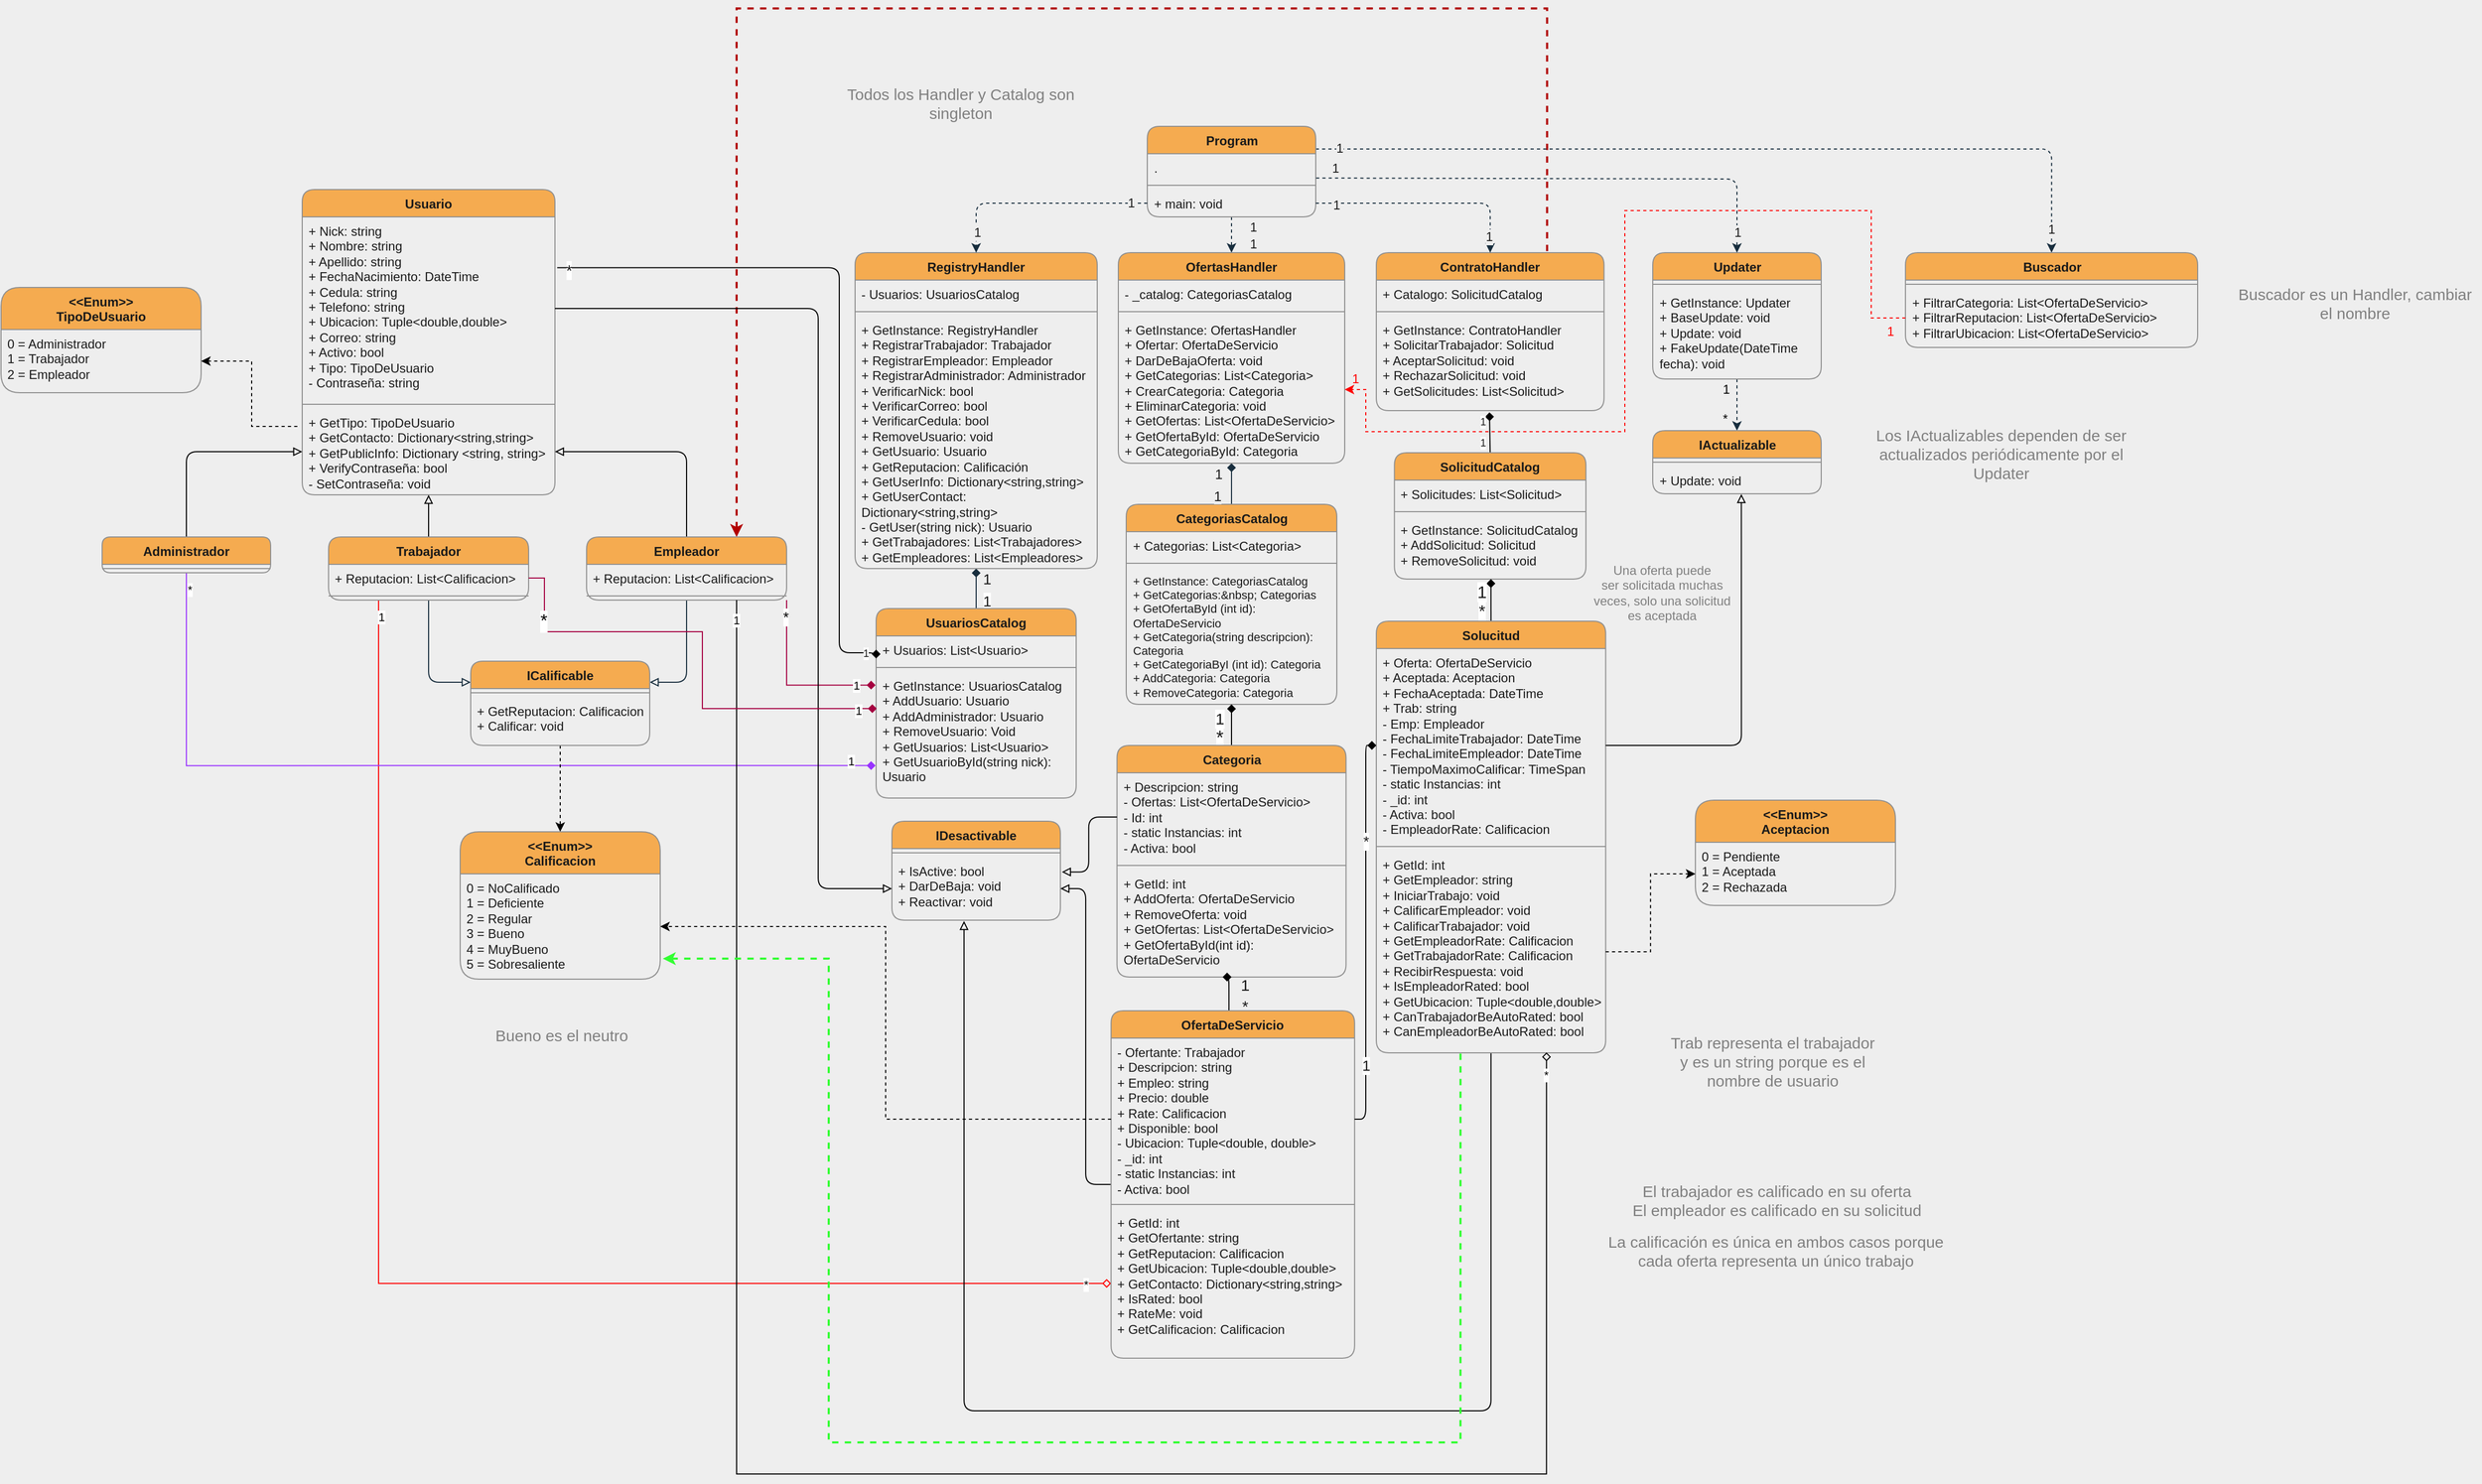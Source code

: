 <mxfile version="20.5.1" type="device"><diagram id="a971EvvoX8t4zPsesxfb" name="Página-1"><mxGraphModel dx="3133" dy="2053" grid="0" gridSize="10" guides="0" tooltips="1" connect="1" arrows="1" fold="1" page="0" pageScale="1" pageWidth="827" pageHeight="1169" background="#EEEEEE" math="0" shadow="0"><root><mxCell id="0"/><mxCell id="1" parent="0"/><mxCell id="ot5SJFAWyebkihact3Iv-2" value="Usuario" style="swimlane;fontStyle=1;align=center;verticalAlign=top;childLayout=stackLayout;horizontal=1;startSize=26;horizontalStack=0;resizeParent=1;resizeParentMax=0;resizeLast=0;collapsible=1;marginBottom=0;fillColor=#F5AB50;strokeColor=#909090;fontColor=#1A1A1A;rounded=1;whiteSpace=wrap;" parent="1" vertex="1"><mxGeometry x="100" y="110" width="240" height="290" as="geometry"/></mxCell><mxCell id="ot5SJFAWyebkihact3Iv-3" value="+ Nick: string&#10;+ Nombre: string&#10;+ Apellido: string&#10;+ FechaNacimiento: DateTime&#10;+ Cedula: string&#10;+ Telefono: string&#10;+ Ubicacion: Tuple&lt;double,double&gt;&#10;+ Correo: string&#10;+ Activo: bool&#10;+ Tipo: TipoDeUsuario&#10;- Contraseña: string" style="text;strokeColor=none;fillColor=none;align=left;verticalAlign=top;spacingLeft=4;spacingRight=4;overflow=hidden;rotatable=0;points=[[0,0.5],[1,0.5]];portConstraint=eastwest;fontColor=#1A1A1A;rounded=1;whiteSpace=wrap;" parent="ot5SJFAWyebkihact3Iv-2" vertex="1"><mxGeometry y="26" width="240" height="174" as="geometry"/></mxCell><mxCell id="ot5SJFAWyebkihact3Iv-4" value="" style="line;strokeWidth=1;fillColor=none;align=left;verticalAlign=middle;spacingTop=-1;spacingLeft=3;spacingRight=3;rotatable=0;labelPosition=right;points=[];portConstraint=eastwest;strokeColor=#909090;labelBackgroundColor=#EEEEEE;fontColor=#1A1A1A;rounded=1;whiteSpace=wrap;" parent="ot5SJFAWyebkihact3Iv-2" vertex="1"><mxGeometry y="200" width="240" height="8" as="geometry"/></mxCell><mxCell id="ot5SJFAWyebkihact3Iv-5" value="+ GetTipo: TipoDeUsuario&#10;+ GetContacto: Dictionary&lt;string,string&gt;&#10;+ GetPublicInfo: Dictionary &lt;string, string&gt;&#10;+ VerifyContraseña: bool&#10;- SetContraseña: void" style="text;strokeColor=none;fillColor=none;align=left;verticalAlign=top;spacingLeft=4;spacingRight=4;overflow=hidden;rotatable=0;points=[[0,0.5],[1,0.5]];portConstraint=eastwest;fontColor=#1A1A1A;rounded=1;whiteSpace=wrap;" parent="ot5SJFAWyebkihact3Iv-2" vertex="1"><mxGeometry y="208" width="240" height="82" as="geometry"/></mxCell><mxCell id="ot5SJFAWyebkihact3Iv-94" style="edgeStyle=orthogonalEdgeStyle;rounded=1;orthogonalLoop=1;jettySize=auto;html=1;exitX=0.5;exitY=1;exitDx=0;exitDy=0;entryX=0;entryY=0.25;entryDx=0;entryDy=0;startArrow=none;startFill=0;endArrow=block;endFill=0;labelBackgroundColor=#EEEEEE;strokeColor=#182E3E;fontColor=#1A1A1A;" parent="1" source="ot5SJFAWyebkihact3Iv-7" target="ot5SJFAWyebkihact3Iv-19" edge="1"><mxGeometry relative="1" as="geometry"><mxPoint x="280" y="719" as="targetPoint"/></mxGeometry></mxCell><mxCell id="ot5SJFAWyebkihact3Iv-180" style="edgeStyle=orthogonalEdgeStyle;rounded=1;orthogonalLoop=1;jettySize=auto;html=1;exitX=0.5;exitY=0;exitDx=0;exitDy=0;entryX=0.5;entryY=1;entryDx=0;entryDy=0;strokeColor=#000000;fontSize=10;fontColor=#1A1A1A;startArrow=none;startFill=0;endArrow=block;endFill=0;" parent="1" source="ot5SJFAWyebkihact3Iv-7" target="ot5SJFAWyebkihact3Iv-2" edge="1"><mxGeometry relative="1" as="geometry"/></mxCell><mxCell id="n34n79fMlCrcLuvrEush-12" style="edgeStyle=orthogonalEdgeStyle;rounded=0;orthogonalLoop=1;jettySize=auto;html=1;exitX=0.25;exitY=1;exitDx=0;exitDy=0;entryX=0;entryY=0.5;entryDx=0;entryDy=0;endArrow=diamond;endFill=0;strokeColor=#FF0000;" edge="1" parent="1" source="ot5SJFAWyebkihact3Iv-7" target="ot5SJFAWyebkihact3Iv-51"><mxGeometry relative="1" as="geometry"/></mxCell><mxCell id="n34n79fMlCrcLuvrEush-13" value="1" style="edgeLabel;html=1;align=center;verticalAlign=middle;resizable=0;points=[];" vertex="1" connectable="0" parent="n34n79fMlCrcLuvrEush-12"><mxGeometry x="-0.976" y="2" relative="1" as="geometry"><mxPoint as="offset"/></mxGeometry></mxCell><mxCell id="n34n79fMlCrcLuvrEush-14" value="*" style="edgeLabel;html=1;align=center;verticalAlign=middle;resizable=0;points=[];" vertex="1" connectable="0" parent="n34n79fMlCrcLuvrEush-12"><mxGeometry x="0.963" y="-1" relative="1" as="geometry"><mxPoint as="offset"/></mxGeometry></mxCell><mxCell id="ot5SJFAWyebkihact3Iv-7" value="Trabajador" style="swimlane;fontStyle=1;align=center;verticalAlign=top;childLayout=stackLayout;horizontal=1;startSize=26;horizontalStack=0;resizeParent=1;resizeParentMax=0;resizeLast=0;collapsible=1;marginBottom=0;fillColor=#F5AB50;strokeColor=#909090;fontColor=#1A1A1A;rounded=1;whiteSpace=wrap;" parent="1" vertex="1"><mxGeometry x="125" y="440" width="190" height="60" as="geometry"/></mxCell><mxCell id="ot5SJFAWyebkihact3Iv-8" value="+ Reputacion: List&lt;Calificacion&gt;" style="text;strokeColor=none;fillColor=none;align=left;verticalAlign=top;spacingLeft=4;spacingRight=4;overflow=hidden;rotatable=0;points=[[0,0.5],[1,0.5]];portConstraint=eastwest;fontColor=#1A1A1A;rounded=1;whiteSpace=wrap;" parent="ot5SJFAWyebkihact3Iv-7" vertex="1"><mxGeometry y="26" width="190" height="26" as="geometry"/></mxCell><mxCell id="ot5SJFAWyebkihact3Iv-9" value="" style="line;strokeWidth=1;fillColor=none;align=left;verticalAlign=middle;spacingTop=-1;spacingLeft=3;spacingRight=3;rotatable=0;labelPosition=right;points=[];portConstraint=eastwest;strokeColor=#909090;labelBackgroundColor=#EEEEEE;fontColor=#1A1A1A;rounded=1;whiteSpace=wrap;" parent="ot5SJFAWyebkihact3Iv-7" vertex="1"><mxGeometry y="52" width="190" height="8" as="geometry"/></mxCell><mxCell id="ot5SJFAWyebkihact3Iv-95" style="edgeStyle=orthogonalEdgeStyle;rounded=1;orthogonalLoop=1;jettySize=auto;html=1;exitX=0.5;exitY=1;exitDx=0;exitDy=0;entryX=1;entryY=0.25;entryDx=0;entryDy=0;startArrow=none;startFill=0;endArrow=block;endFill=0;labelBackgroundColor=#EEEEEE;strokeColor=#182E3E;fontColor=#1A1A1A;" parent="1" source="ot5SJFAWyebkihact3Iv-11" target="ot5SJFAWyebkihact3Iv-19" edge="1"><mxGeometry relative="1" as="geometry"><mxPoint x="440" y="719" as="targetPoint"/></mxGeometry></mxCell><mxCell id="ot5SJFAWyebkihact3Iv-181" style="edgeStyle=orthogonalEdgeStyle;rounded=1;orthogonalLoop=1;jettySize=auto;html=1;exitX=0.5;exitY=0;exitDx=0;exitDy=0;entryX=1;entryY=0.5;entryDx=0;entryDy=0;strokeColor=#000000;fontSize=10;fontColor=#1A1A1A;startArrow=none;startFill=0;endArrow=block;endFill=0;" parent="1" source="ot5SJFAWyebkihact3Iv-11" target="ot5SJFAWyebkihact3Iv-5" edge="1"><mxGeometry relative="1" as="geometry"/></mxCell><mxCell id="n34n79fMlCrcLuvrEush-19" style="edgeStyle=orthogonalEdgeStyle;rounded=0;orthogonalLoop=1;jettySize=auto;html=1;exitX=1;exitY=1;exitDx=0;exitDy=0;entryX=-0.003;entryY=0.106;entryDx=0;entryDy=0;entryPerimeter=0;strokeColor=#A50040;endArrow=diamond;endFill=1;fillColor=#d80073;" edge="1" parent="1" source="ot5SJFAWyebkihact3Iv-11" target="ot5SJFAWyebkihact3Iv-130"><mxGeometry relative="1" as="geometry"/></mxCell><mxCell id="n34n79fMlCrcLuvrEush-20" value="*" style="edgeLabel;html=1;align=center;verticalAlign=middle;resizable=0;points=[];fontSize=14;" vertex="1" connectable="0" parent="n34n79fMlCrcLuvrEush-19"><mxGeometry x="-0.806" y="-1" relative="1" as="geometry"><mxPoint as="offset"/></mxGeometry></mxCell><mxCell id="n34n79fMlCrcLuvrEush-23" value="1" style="edgeLabel;html=1;align=center;verticalAlign=middle;resizable=0;points=[];" vertex="1" connectable="0" parent="n34n79fMlCrcLuvrEush-19"><mxGeometry x="0.772" relative="1" as="geometry"><mxPoint as="offset"/></mxGeometry></mxCell><mxCell id="n34n79fMlCrcLuvrEush-57" style="edgeStyle=orthogonalEdgeStyle;rounded=0;jumpSize=100;orthogonalLoop=1;jettySize=auto;html=1;exitX=0.75;exitY=0;exitDx=0;exitDy=0;entryX=0.75;entryY=0;entryDx=0;entryDy=0;shadow=0;dashed=1;strokeColor=#B20000;strokeWidth=2;startArrow=classic;startFill=1;endArrow=none;endFill=0;fillColor=#e51400;" edge="1" parent="1" source="ot5SJFAWyebkihact3Iv-11" target="ot5SJFAWyebkihact3Iv-32"><mxGeometry relative="1" as="geometry"><Array as="points"><mxPoint x="513" y="-62"/><mxPoint x="1282" y="-62"/></Array></mxGeometry></mxCell><mxCell id="ot5SJFAWyebkihact3Iv-11" value="Empleador" style="swimlane;fontStyle=1;align=center;verticalAlign=top;childLayout=stackLayout;horizontal=1;startSize=26;horizontalStack=0;resizeParent=1;resizeParentMax=0;resizeLast=0;collapsible=1;marginBottom=0;fillColor=#F5AB50;strokeColor=#909090;fontColor=#1A1A1A;rounded=1;whiteSpace=wrap;" parent="1" vertex="1"><mxGeometry x="370" y="440" width="190" height="60" as="geometry"/></mxCell><mxCell id="ot5SJFAWyebkihact3Iv-177" value="+ Reputacion: List&lt;Calificacion&gt;" style="text;strokeColor=none;fillColor=none;align=left;verticalAlign=top;spacingLeft=4;spacingRight=4;overflow=hidden;rotatable=0;points=[[0,0.5],[1,0.5]];portConstraint=eastwest;fontColor=#1A1A1A;rounded=1;whiteSpace=wrap;" parent="ot5SJFAWyebkihact3Iv-11" vertex="1"><mxGeometry y="26" width="190" height="26" as="geometry"/></mxCell><mxCell id="ot5SJFAWyebkihact3Iv-13" value="" style="line;strokeWidth=1;fillColor=none;align=left;verticalAlign=middle;spacingTop=-1;spacingLeft=3;spacingRight=3;rotatable=0;labelPosition=right;points=[];portConstraint=eastwest;strokeColor=#909090;labelBackgroundColor=#EEEEEE;fontColor=#1A1A1A;rounded=1;whiteSpace=wrap;" parent="ot5SJFAWyebkihact3Iv-11" vertex="1"><mxGeometry y="52" width="190" height="8" as="geometry"/></mxCell><mxCell id="ot5SJFAWyebkihact3Iv-178" style="edgeStyle=orthogonalEdgeStyle;rounded=1;orthogonalLoop=1;jettySize=auto;html=1;exitX=0.5;exitY=0;exitDx=0;exitDy=0;entryX=0;entryY=0.5;entryDx=0;entryDy=0;strokeColor=#000000;fontSize=10;fontColor=#1A1A1A;startArrow=none;startFill=0;endArrow=block;endFill=0;" parent="1" source="ot5SJFAWyebkihact3Iv-15" target="ot5SJFAWyebkihact3Iv-5" edge="1"><mxGeometry relative="1" as="geometry"/></mxCell><mxCell id="n34n79fMlCrcLuvrEush-15" style="edgeStyle=orthogonalEdgeStyle;rounded=0;orthogonalLoop=1;jettySize=auto;html=1;exitX=0.5;exitY=1;exitDx=0;exitDy=0;entryX=-0.003;entryY=0.743;entryDx=0;entryDy=0;entryPerimeter=0;strokeColor=#9933FF;endArrow=diamond;endFill=1;" edge="1" parent="1" source="ot5SJFAWyebkihact3Iv-15" target="ot5SJFAWyebkihact3Iv-130"><mxGeometry relative="1" as="geometry"/></mxCell><mxCell id="n34n79fMlCrcLuvrEush-16" value="1" style="edgeLabel;html=1;align=center;verticalAlign=middle;resizable=0;points=[];" vertex="1" connectable="0" parent="n34n79fMlCrcLuvrEush-15"><mxGeometry x="0.944" y="4" relative="1" as="geometry"><mxPoint as="offset"/></mxGeometry></mxCell><mxCell id="n34n79fMlCrcLuvrEush-17" value="*" style="edgeLabel;html=1;align=center;verticalAlign=middle;resizable=0;points=[];" vertex="1" connectable="0" parent="n34n79fMlCrcLuvrEush-15"><mxGeometry x="-0.962" y="3" relative="1" as="geometry"><mxPoint as="offset"/></mxGeometry></mxCell><mxCell id="ot5SJFAWyebkihact3Iv-15" value="Administrador" style="swimlane;fontStyle=1;align=center;verticalAlign=top;childLayout=stackLayout;horizontal=1;startSize=26;horizontalStack=0;resizeParent=1;resizeParentMax=0;resizeLast=0;collapsible=1;marginBottom=0;fillColor=#F5AB50;strokeColor=#909090;fontColor=#1A1A1A;rounded=1;whiteSpace=wrap;" parent="1" vertex="1"><mxGeometry x="-90" y="440" width="160" height="34" as="geometry"/></mxCell><mxCell id="ot5SJFAWyebkihact3Iv-17" value="" style="line;strokeWidth=1;fillColor=none;align=left;verticalAlign=middle;spacingTop=-1;spacingLeft=3;spacingRight=3;rotatable=0;labelPosition=right;points=[];portConstraint=eastwest;strokeColor=#909090;labelBackgroundColor=#EEEEEE;fontColor=#1A1A1A;rounded=1;whiteSpace=wrap;" parent="ot5SJFAWyebkihact3Iv-15" vertex="1"><mxGeometry y="26" width="160" height="8" as="geometry"/></mxCell><mxCell id="n34n79fMlCrcLuvrEush-37" style="edgeStyle=orthogonalEdgeStyle;rounded=0;orthogonalLoop=1;jettySize=auto;html=1;exitX=0.5;exitY=1;exitDx=0;exitDy=0;entryX=0.5;entryY=0;entryDx=0;entryDy=0;strokeColor=#000000;endArrow=classic;endFill=1;dashed=1;" edge="1" parent="1" source="ot5SJFAWyebkihact3Iv-19" target="n34n79fMlCrcLuvrEush-28"><mxGeometry relative="1" as="geometry"/></mxCell><mxCell id="ot5SJFAWyebkihact3Iv-19" value="ICalificable" style="swimlane;fontStyle=1;align=center;verticalAlign=top;childLayout=stackLayout;horizontal=1;startSize=26;horizontalStack=0;resizeParent=1;resizeParentMax=0;resizeLast=0;collapsible=1;marginBottom=0;fillColor=#F5AB50;strokeColor=#909090;fontColor=#1A1A1A;rounded=1;whiteSpace=wrap;" parent="1" vertex="1"><mxGeometry x="260" y="558" width="170" height="80" as="geometry"/></mxCell><mxCell id="ot5SJFAWyebkihact3Iv-21" value="" style="line;strokeWidth=1;fillColor=none;align=left;verticalAlign=middle;spacingTop=-1;spacingLeft=3;spacingRight=3;rotatable=0;labelPosition=right;points=[];portConstraint=eastwest;strokeColor=#909090;labelBackgroundColor=#EEEEEE;fontColor=#1A1A1A;rounded=1;whiteSpace=wrap;" parent="ot5SJFAWyebkihact3Iv-19" vertex="1"><mxGeometry y="26" width="170" height="8" as="geometry"/></mxCell><mxCell id="ot5SJFAWyebkihact3Iv-22" value="+ GetReputacion: Calificacion&#10;+ Calificar: void" style="text;strokeColor=none;fillColor=none;align=left;verticalAlign=top;spacingLeft=4;spacingRight=4;overflow=hidden;rotatable=0;points=[[0,0.5],[1,0.5]];portConstraint=eastwest;fontColor=#1A1A1A;rounded=1;whiteSpace=wrap;" parent="ot5SJFAWyebkihact3Iv-19" vertex="1"><mxGeometry y="34" width="170" height="46" as="geometry"/></mxCell><mxCell id="ot5SJFAWyebkihact3Iv-24" value="IDesactivable" style="swimlane;fontStyle=1;align=center;verticalAlign=top;childLayout=stackLayout;horizontal=1;startSize=26;horizontalStack=0;resizeParent=1;resizeParentMax=0;resizeLast=0;collapsible=1;marginBottom=0;fillColor=#F5AB50;strokeColor=#909090;fontColor=#1A1A1A;rounded=1;whiteSpace=wrap;" parent="1" vertex="1"><mxGeometry x="660" y="710" width="160" height="94" as="geometry"/></mxCell><mxCell id="ot5SJFAWyebkihact3Iv-26" value="" style="line;strokeWidth=1;fillColor=none;align=left;verticalAlign=middle;spacingTop=-1;spacingLeft=3;spacingRight=3;rotatable=0;labelPosition=right;points=[];portConstraint=eastwest;strokeColor=#909090;labelBackgroundColor=#EEEEEE;fontColor=#1A1A1A;rounded=1;whiteSpace=wrap;" parent="ot5SJFAWyebkihact3Iv-24" vertex="1"><mxGeometry y="26" width="160" height="8" as="geometry"/></mxCell><mxCell id="ot5SJFAWyebkihact3Iv-27" value="+ IsActive: bool&#10;+ DarDeBaja: void&#10;+ Reactivar: void" style="text;strokeColor=none;fillColor=none;align=left;verticalAlign=top;spacingLeft=4;spacingRight=4;overflow=hidden;rotatable=0;points=[[0,0.5],[1,0.5]];portConstraint=eastwest;fontColor=#1A1A1A;rounded=1;whiteSpace=wrap;" parent="ot5SJFAWyebkihact3Iv-24" vertex="1"><mxGeometry y="34" width="160" height="60" as="geometry"/></mxCell><mxCell id="ot5SJFAWyebkihact3Iv-143" value="1" style="edgeStyle=orthogonalEdgeStyle;rounded=1;orthogonalLoop=1;jettySize=auto;html=1;exitX=0.5;exitY=1;exitDx=0;exitDy=0;entryX=0.5;entryY=0;entryDx=0;entryDy=0;dashed=1;fontSize=12;startArrow=none;startFill=0;endArrow=classic;endFill=1;labelBackgroundColor=#EEEEEE;strokeColor=#182E3E;fontColor=#1A1A1A;" parent="1" source="ot5SJFAWyebkihact3Iv-28" target="ot5SJFAWyebkihact3Iv-36" edge="1"><mxGeometry x="0.511" y="20" relative="1" as="geometry"><mxPoint as="offset"/></mxGeometry></mxCell><mxCell id="ot5SJFAWyebkihact3Iv-155" value="1" style="edgeLabel;html=1;align=center;verticalAlign=middle;resizable=0;points=[];fontSize=12;labelBackgroundColor=#EEEEEE;fontColor=#1A1A1A;rounded=1;" parent="ot5SJFAWyebkihact3Iv-143" connectable="0" vertex="1"><mxGeometry x="-0.421" relative="1" as="geometry"><mxPoint x="20" as="offset"/></mxGeometry></mxCell><mxCell id="ot5SJFAWyebkihact3Iv-147" style="edgeStyle=orthogonalEdgeStyle;rounded=1;orthogonalLoop=1;jettySize=auto;html=1;exitX=1;exitY=0.25;exitDx=0;exitDy=0;entryX=0.5;entryY=0;entryDx=0;entryDy=0;dashed=1;fontSize=12;startArrow=none;startFill=0;endArrow=classic;endFill=1;labelBackgroundColor=#EEEEEE;strokeColor=#182E3E;fontColor=#1A1A1A;" parent="1" source="ot5SJFAWyebkihact3Iv-28" target="ot5SJFAWyebkihact3Iv-73" edge="1"><mxGeometry relative="1" as="geometry"/></mxCell><mxCell id="ot5SJFAWyebkihact3Iv-160" value="1" style="edgeLabel;html=1;align=center;verticalAlign=middle;resizable=0;points=[];fontSize=12;labelBackgroundColor=#EEEEEE;fontColor=#1A1A1A;rounded=1;" parent="ot5SJFAWyebkihact3Iv-147" connectable="0" vertex="1"><mxGeometry x="-0.94" y="1" relative="1" as="geometry"><mxPoint x="-2" as="offset"/></mxGeometry></mxCell><mxCell id="ot5SJFAWyebkihact3Iv-161" value="1" style="edgeLabel;html=1;align=center;verticalAlign=middle;resizable=0;points=[];fontSize=12;labelBackgroundColor=#EEEEEE;fontColor=#1A1A1A;rounded=1;" parent="ot5SJFAWyebkihact3Iv-147" connectable="0" vertex="1"><mxGeometry x="0.945" y="-1" relative="1" as="geometry"><mxPoint as="offset"/></mxGeometry></mxCell><mxCell id="ot5SJFAWyebkihact3Iv-28" value="Program" style="swimlane;fontStyle=1;align=center;verticalAlign=top;childLayout=stackLayout;horizontal=1;startSize=26;horizontalStack=0;resizeParent=1;resizeParentMax=0;resizeLast=0;collapsible=1;marginBottom=0;fillColor=#F5AB50;strokeColor=#909090;fontColor=#1A1A1A;rounded=1;whiteSpace=wrap;" parent="1" vertex="1"><mxGeometry x="902.5" y="50" width="160" height="86" as="geometry"/></mxCell><mxCell id="ot5SJFAWyebkihact3Iv-29" value="." style="text;strokeColor=none;fillColor=none;align=left;verticalAlign=top;spacingLeft=4;spacingRight=4;overflow=hidden;rotatable=0;points=[[0,0.5],[1,0.5]];portConstraint=eastwest;fontColor=#1A1A1A;rounded=1;whiteSpace=wrap;" parent="ot5SJFAWyebkihact3Iv-28" vertex="1"><mxGeometry y="26" width="160" height="26" as="geometry"/></mxCell><mxCell id="ot5SJFAWyebkihact3Iv-30" value="" style="line;strokeWidth=1;fillColor=none;align=left;verticalAlign=middle;spacingTop=-1;spacingLeft=3;spacingRight=3;rotatable=0;labelPosition=right;points=[];portConstraint=eastwest;strokeColor=#909090;labelBackgroundColor=#EEEEEE;fontColor=#1A1A1A;rounded=1;whiteSpace=wrap;" parent="ot5SJFAWyebkihact3Iv-28" vertex="1"><mxGeometry y="52" width="160" height="8" as="geometry"/></mxCell><mxCell id="ot5SJFAWyebkihact3Iv-31" value="+ main: void" style="text;strokeColor=none;fillColor=none;align=left;verticalAlign=top;spacingLeft=4;spacingRight=4;overflow=hidden;rotatable=0;points=[[0,0.5],[1,0.5]];portConstraint=eastwest;fontColor=#1A1A1A;rounded=1;whiteSpace=wrap;" parent="ot5SJFAWyebkihact3Iv-28" vertex="1"><mxGeometry y="60" width="160" height="26" as="geometry"/></mxCell><mxCell id="ot5SJFAWyebkihact3Iv-32" value="ContratoHandler" style="swimlane;fontStyle=1;align=center;verticalAlign=top;childLayout=stackLayout;horizontal=1;startSize=26;horizontalStack=0;resizeParent=1;resizeParentMax=0;resizeLast=0;collapsible=1;marginBottom=0;fillColor=#F5AB50;strokeColor=#909090;fontColor=#1A1A1A;rounded=1;whiteSpace=wrap;" parent="1" vertex="1"><mxGeometry x="1120" y="170" width="216.25" height="150" as="geometry"/></mxCell><mxCell id="ot5SJFAWyebkihact3Iv-33" value="+ Catalogo: SolicitudCatalog" style="text;strokeColor=none;fillColor=none;align=left;verticalAlign=top;spacingLeft=4;spacingRight=4;overflow=hidden;rotatable=0;points=[[0,0.5],[1,0.5]];portConstraint=eastwest;fontColor=#1A1A1A;rounded=1;whiteSpace=wrap;" parent="ot5SJFAWyebkihact3Iv-32" vertex="1"><mxGeometry y="26" width="216.25" height="26" as="geometry"/></mxCell><mxCell id="ot5SJFAWyebkihact3Iv-34" value="" style="line;strokeWidth=1;fillColor=none;align=left;verticalAlign=middle;spacingTop=-1;spacingLeft=3;spacingRight=3;rotatable=0;labelPosition=right;points=[];portConstraint=eastwest;strokeColor=#909090;labelBackgroundColor=#EEEEEE;fontColor=#1A1A1A;rounded=1;whiteSpace=wrap;" parent="ot5SJFAWyebkihact3Iv-32" vertex="1"><mxGeometry y="52" width="216.25" height="8" as="geometry"/></mxCell><mxCell id="ot5SJFAWyebkihact3Iv-35" value="+ GetInstance: ContratoHandler&#10;+ SolicitarTrabajador: Solicitud&#10;+ AceptarSolicitud: void&#10;+ RechazarSolicitud: void&#10;+ GetSolicitudes: List&lt;Solicitud&gt;&#10;" style="text;strokeColor=none;fillColor=none;align=left;verticalAlign=top;spacingLeft=4;spacingRight=4;overflow=hidden;rotatable=0;points=[[0,0.5],[1,0.5]];portConstraint=eastwest;fontColor=#1A1A1A;rounded=1;whiteSpace=wrap;" parent="ot5SJFAWyebkihact3Iv-32" vertex="1"><mxGeometry y="60" width="216.25" height="90" as="geometry"/></mxCell><mxCell id="ot5SJFAWyebkihact3Iv-111" style="edgeStyle=orthogonalEdgeStyle;rounded=1;orthogonalLoop=1;jettySize=auto;html=1;exitX=0.5;exitY=1;exitDx=0;exitDy=0;entryX=0.5;entryY=0;entryDx=0;entryDy=0;fontSize=9;startArrow=diamond;startFill=1;endArrow=none;endFill=0;labelBackgroundColor=#EEEEEE;strokeColor=#182E3E;fontColor=#1A1A1A;" parent="1" source="ot5SJFAWyebkihact3Iv-36" target="ot5SJFAWyebkihact3Iv-40" edge="1"><mxGeometry relative="1" as="geometry"/></mxCell><mxCell id="ot5SJFAWyebkihact3Iv-36" value="OfertasHandler" style="swimlane;fontStyle=1;align=center;verticalAlign=top;childLayout=stackLayout;horizontal=1;startSize=26;horizontalStack=0;resizeParent=1;resizeParentMax=0;resizeLast=0;collapsible=1;marginBottom=0;fillColor=#F5AB50;strokeColor=#909090;fontColor=#1A1A1A;rounded=1;whiteSpace=wrap;" parent="1" vertex="1"><mxGeometry x="875" y="170" width="215" height="200" as="geometry"/></mxCell><mxCell id="ot5SJFAWyebkihact3Iv-37" value="- _catalog: CategoriasCatalog" style="text;strokeColor=none;fillColor=none;align=left;verticalAlign=top;spacingLeft=4;spacingRight=4;overflow=hidden;rotatable=0;points=[[0,0.5],[1,0.5]];portConstraint=eastwest;fontColor=#1A1A1A;rounded=1;whiteSpace=wrap;" parent="ot5SJFAWyebkihact3Iv-36" vertex="1"><mxGeometry y="26" width="215" height="26" as="geometry"/></mxCell><mxCell id="ot5SJFAWyebkihact3Iv-38" value="" style="line;strokeWidth=1;fillColor=none;align=left;verticalAlign=middle;spacingTop=-1;spacingLeft=3;spacingRight=3;rotatable=0;labelPosition=right;points=[];portConstraint=eastwest;strokeColor=#909090;labelBackgroundColor=#EEEEEE;fontColor=#1A1A1A;rounded=1;whiteSpace=wrap;" parent="ot5SJFAWyebkihact3Iv-36" vertex="1"><mxGeometry y="52" width="215" height="8" as="geometry"/></mxCell><mxCell id="ot5SJFAWyebkihact3Iv-39" value="+ GetInstance: OfertasHandler&#10;+ Ofertar: OfertaDeServicio&#10;+ DarDeBajaOferta: void&#10;+ GetCategorias: List&lt;Categoria&gt;&#10;+ CrearCategoria: Categoria&#10;+ EliminarCategoria: void&#10;+ GetOfertas: List&lt;OfertaDeServicio&gt;&#10;+ GetOfertaById: OfertaDeServicio&#10;+ GetCategoriaById: Categoria" style="text;strokeColor=none;fillColor=none;align=left;verticalAlign=top;spacingLeft=4;spacingRight=4;overflow=hidden;rotatable=0;points=[[0,0.5],[1,0.5]];portConstraint=eastwest;fontColor=#1A1A1A;rounded=1;whiteSpace=wrap;" parent="ot5SJFAWyebkihact3Iv-36" vertex="1"><mxGeometry y="60" width="215" height="140" as="geometry"/></mxCell><mxCell id="ot5SJFAWyebkihact3Iv-40" value="CategoriasCatalog" style="swimlane;fontStyle=1;align=center;verticalAlign=top;childLayout=stackLayout;horizontal=1;startSize=26;horizontalStack=0;resizeParent=1;resizeParentMax=0;resizeLast=0;collapsible=1;marginBottom=0;fillColor=#F5AB50;strokeColor=#909090;fontColor=#1A1A1A;rounded=1;whiteSpace=wrap;" parent="1" vertex="1"><mxGeometry x="882.5" y="409" width="200" height="190" as="geometry"/></mxCell><mxCell id="ot5SJFAWyebkihact3Iv-41" value="+ Categorias: List&lt;Categoria&gt;" style="text;strokeColor=none;fillColor=none;align=left;verticalAlign=top;spacingLeft=4;spacingRight=4;overflow=hidden;rotatable=0;points=[[0,0.5],[1,0.5]];portConstraint=eastwest;fontColor=#1A1A1A;rounded=1;whiteSpace=wrap;" parent="ot5SJFAWyebkihact3Iv-40" vertex="1"><mxGeometry y="26" width="200" height="26" as="geometry"/></mxCell><mxCell id="ot5SJFAWyebkihact3Iv-42" value="" style="line;strokeWidth=1;fillColor=none;align=left;verticalAlign=middle;spacingTop=-1;spacingLeft=3;spacingRight=3;rotatable=0;labelPosition=right;points=[];portConstraint=eastwest;strokeColor=#909090;labelBackgroundColor=#EEEEEE;fontColor=#1A1A1A;rounded=1;whiteSpace=wrap;" parent="ot5SJFAWyebkihact3Iv-40" vertex="1"><mxGeometry y="52" width="200" height="8" as="geometry"/></mxCell><mxCell id="ot5SJFAWyebkihact3Iv-43" value="+ GetInstance: CategoriasCatalog&#10;+ GetCategorias:&amp;nbsp; Categorias&#10;+ GetOfertaById (int id): OfertaDeServicio&#10;+ GetCategoria(string descripcion): Categoria&#10;+ GetCategoriaByI (int id): Categoria&#10;+ AddCategoria: Categoria&#10;+ RemoveCategoria: Categoria" style="text;strokeColor=none;fillColor=none;align=left;verticalAlign=top;spacingLeft=4;spacingRight=4;overflow=hidden;rotatable=0;points=[[0,0.5],[1,0.5]];portConstraint=eastwest;fontColor=#1A1A1A;rounded=1;whiteSpace=wrap;fontSize=11;" parent="ot5SJFAWyebkihact3Iv-40" vertex="1"><mxGeometry y="60" width="200" height="130" as="geometry"/></mxCell><mxCell id="ot5SJFAWyebkihact3Iv-187" style="edgeStyle=orthogonalEdgeStyle;rounded=1;orthogonalLoop=1;jettySize=auto;html=1;exitX=0.5;exitY=0;exitDx=0;exitDy=0;entryX=0.5;entryY=1;entryDx=0;entryDy=0;strokeColor=#000000;fontSize=10;fontColor=#1A1A1A;startArrow=none;startFill=0;endArrow=diamond;endFill=1;" parent="1" source="ot5SJFAWyebkihact3Iv-44" target="ot5SJFAWyebkihact3Iv-40" edge="1"><mxGeometry relative="1" as="geometry"/></mxCell><mxCell id="ot5SJFAWyebkihact3Iv-188" value="1" style="edgeLabel;html=1;align=center;verticalAlign=middle;resizable=0;points=[];fontSize=15;fontColor=#1A1A1A;" parent="ot5SJFAWyebkihact3Iv-187" connectable="0" vertex="1"><mxGeometry x="0.37" y="2" relative="1" as="geometry"><mxPoint x="-10" as="offset"/></mxGeometry></mxCell><mxCell id="ot5SJFAWyebkihact3Iv-189" value="*" style="edgeLabel;html=1;align=center;verticalAlign=middle;resizable=0;points=[];fontSize=18;fontColor=#1A1A1A;" parent="ot5SJFAWyebkihact3Iv-187" connectable="0" vertex="1"><mxGeometry x="-0.712" relative="1" as="geometry"><mxPoint x="-12" y="-2" as="offset"/></mxGeometry></mxCell><mxCell id="ot5SJFAWyebkihact3Iv-44" value="Categoria" style="swimlane;fontStyle=1;align=center;verticalAlign=top;childLayout=stackLayout;horizontal=1;startSize=26;horizontalStack=0;resizeParent=1;resizeParentMax=0;resizeLast=0;collapsible=1;marginBottom=0;fillColor=#F5AB50;strokeColor=#909090;fontColor=#1A1A1A;rounded=1;whiteSpace=wrap;" parent="1" vertex="1"><mxGeometry x="873.75" y="638" width="217.5" height="220" as="geometry"/></mxCell><mxCell id="ot5SJFAWyebkihact3Iv-45" value="+ Descripcion: string&#10;- Ofertas: List&lt;OfertaDeServicio&gt;&#10;- Id: int&#10;- static Instancias: int&#10;- Activa: bool" style="text;strokeColor=none;fillColor=none;align=left;verticalAlign=top;spacingLeft=4;spacingRight=4;overflow=hidden;rotatable=0;points=[[0,0.5],[1,0.5]];portConstraint=eastwest;fontColor=#1A1A1A;rounded=1;whiteSpace=wrap;" parent="ot5SJFAWyebkihact3Iv-44" vertex="1"><mxGeometry y="26" width="217.5" height="84" as="geometry"/></mxCell><mxCell id="ot5SJFAWyebkihact3Iv-46" value="" style="line;strokeWidth=1;fillColor=none;align=left;verticalAlign=middle;spacingTop=-1;spacingLeft=3;spacingRight=3;rotatable=0;labelPosition=right;points=[];portConstraint=eastwest;strokeColor=#909090;labelBackgroundColor=#EEEEEE;fontColor=#1A1A1A;rounded=1;whiteSpace=wrap;" parent="ot5SJFAWyebkihact3Iv-44" vertex="1"><mxGeometry y="110" width="217.5" height="8" as="geometry"/></mxCell><mxCell id="ot5SJFAWyebkihact3Iv-47" value="+ GetId: int&#10;+ AddOferta: OfertaDeServicio&#10;+ RemoveOferta: void&#10;+ GetOfertas: List&lt;OfertaDeServicio&gt;&#10;+ GetOfertaById(int id): OfertaDeServicio" style="text;strokeColor=none;fillColor=none;align=left;verticalAlign=top;spacingLeft=4;spacingRight=4;overflow=hidden;rotatable=0;points=[[0,0.5],[1,0.5]];portConstraint=eastwest;fontColor=#1A1A1A;rounded=1;whiteSpace=wrap;" parent="ot5SJFAWyebkihact3Iv-44" vertex="1"><mxGeometry y="118" width="217.5" height="102" as="geometry"/></mxCell><mxCell id="ot5SJFAWyebkihact3Iv-185" style="edgeStyle=orthogonalEdgeStyle;rounded=1;orthogonalLoop=1;jettySize=auto;html=1;exitX=0;exitY=0.5;exitDx=0;exitDy=0;strokeColor=#000000;fontSize=10;fontColor=#1A1A1A;startArrow=none;startFill=0;endArrow=block;endFill=0;" parent="1" source="ot5SJFAWyebkihact3Iv-48" target="ot5SJFAWyebkihact3Iv-27" edge="1"><mxGeometry relative="1" as="geometry"/></mxCell><mxCell id="ot5SJFAWyebkihact3Iv-204" value="" style="edgeStyle=orthogonalEdgeStyle;rounded=1;orthogonalLoop=1;jettySize=auto;html=1;exitX=0.484;exitY=0;exitDx=0;exitDy=0;entryX=0.5;entryY=1;entryDx=0;entryDy=0;strokeColor=#000000;fontSize=14;fontColor=#1A1A1A;startArrow=none;startFill=0;endArrow=diamond;endFill=1;exitPerimeter=0;" parent="1" source="ot5SJFAWyebkihact3Iv-48" target="ot5SJFAWyebkihact3Iv-44" edge="1"><mxGeometry x="0.162" y="-10" relative="1" as="geometry"><Array as="points"><mxPoint x="980" y="880"/><mxPoint x="980" y="858"/></Array><mxPoint as="offset"/></mxGeometry></mxCell><mxCell id="ot5SJFAWyebkihact3Iv-48" value="OfertaDeServicio" style="swimlane;fontStyle=1;align=center;verticalAlign=top;childLayout=stackLayout;horizontal=1;startSize=26;horizontalStack=0;resizeParent=1;resizeParentMax=0;resizeLast=0;collapsible=1;marginBottom=0;fillColor=#F5AB50;strokeColor=#909090;fontColor=#1A1A1A;rounded=1;whiteSpace=wrap;" parent="1" vertex="1"><mxGeometry x="868.13" y="890" width="231.25" height="330" as="geometry"/></mxCell><mxCell id="ot5SJFAWyebkihact3Iv-49" value="- Ofertante: Trabajador&#10;+ Descripcion: string&#10;+ Empleo: string&#10;+ Precio: double&#10;+ Rate: Calificacion&#10;+ Disponible: bool&#10;- Ubicacion: Tuple&lt;double, double&gt;&#10;- _id: int&#10;- static Instancias: int&#10;- Activa: bool" style="text;strokeColor=none;fillColor=none;align=left;verticalAlign=top;spacingLeft=4;spacingRight=4;overflow=hidden;rotatable=0;points=[[0,0.5],[1,0.5]];portConstraint=eastwest;fontColor=#1A1A1A;rounded=1;whiteSpace=wrap;" parent="ot5SJFAWyebkihact3Iv-48" vertex="1"><mxGeometry y="26" width="231.25" height="154" as="geometry"/></mxCell><mxCell id="ot5SJFAWyebkihact3Iv-50" value="" style="line;strokeWidth=1;fillColor=none;align=left;verticalAlign=middle;spacingTop=-1;spacingLeft=3;spacingRight=3;rotatable=0;labelPosition=right;points=[];portConstraint=eastwest;strokeColor=#909090;labelBackgroundColor=#EEEEEE;fontColor=#1A1A1A;rounded=1;whiteSpace=wrap;" parent="ot5SJFAWyebkihact3Iv-48" vertex="1"><mxGeometry y="180" width="231.25" height="8" as="geometry"/></mxCell><mxCell id="ot5SJFAWyebkihact3Iv-51" value="+ GetId: int&#10;+ GetOfertante: string&#10;+ GetReputacion: Calificacion&#10;+ GetUbicacion: Tuple&lt;double,double&gt;&#10;+ GetContacto: Dictionary&lt;string,string&gt;&#10;+ IsRated: bool&#10;+ RateMe: void&#10;+ GetCalificacion: Calificacion" style="text;strokeColor=none;fillColor=none;align=left;verticalAlign=top;spacingLeft=4;spacingRight=4;overflow=hidden;rotatable=0;points=[[0,0.5],[1,0.5]];portConstraint=eastwest;fontColor=#1A1A1A;rounded=1;whiteSpace=wrap;" parent="ot5SJFAWyebkihact3Iv-48" vertex="1"><mxGeometry y="188" width="231.25" height="142" as="geometry"/></mxCell><mxCell id="ot5SJFAWyebkihact3Iv-190" style="edgeStyle=orthogonalEdgeStyle;rounded=1;orthogonalLoop=1;jettySize=auto;html=1;exitX=0.5;exitY=0;exitDx=0;exitDy=0;entryX=0.497;entryY=1.018;entryDx=0;entryDy=0;entryPerimeter=0;strokeColor=#000000;fontSize=10;fontColor=#1A1A1A;startArrow=none;startFill=0;endArrow=diamond;endFill=1;" parent="1" source="ot5SJFAWyebkihact3Iv-52" target="ot5SJFAWyebkihact3Iv-35" edge="1"><mxGeometry relative="1" as="geometry"/></mxCell><mxCell id="ot5SJFAWyebkihact3Iv-191" value="1" style="edgeLabel;html=1;align=center;verticalAlign=middle;resizable=0;points=[];fontSize=10;fontColor=#1A1A1A;" parent="ot5SJFAWyebkihact3Iv-190" connectable="0" vertex="1"><mxGeometry x="0.324" y="-1" relative="1" as="geometry"><mxPoint x="-8" y="-5" as="offset"/></mxGeometry></mxCell><mxCell id="ot5SJFAWyebkihact3Iv-193" value="1" style="edgeLabel;html=1;align=center;verticalAlign=middle;resizable=0;points=[];fontSize=10;fontColor=#1A1A1A;" parent="ot5SJFAWyebkihact3Iv-190" connectable="0" vertex="1"><mxGeometry x="-0.571" y="-1" relative="1" as="geometry"><mxPoint x="-8" y="-2" as="offset"/></mxGeometry></mxCell><mxCell id="ot5SJFAWyebkihact3Iv-52" value="SolicitudCatalog" style="swimlane;fontStyle=1;align=center;verticalAlign=top;childLayout=stackLayout;horizontal=1;startSize=26;horizontalStack=0;resizeParent=1;resizeParentMax=0;resizeLast=0;collapsible=1;marginBottom=0;fillColor=#F5AB50;strokeColor=#909090;fontColor=#1A1A1A;rounded=1;whiteSpace=wrap;" parent="1" vertex="1"><mxGeometry x="1137.19" y="360" width="181.87" height="120" as="geometry"/></mxCell><mxCell id="ot5SJFAWyebkihact3Iv-53" value="+ Solicitudes: List&lt;Solicitud&gt;" style="text;strokeColor=none;fillColor=none;align=left;verticalAlign=top;spacingLeft=4;spacingRight=4;overflow=hidden;rotatable=0;points=[[0,0.5],[1,0.5]];portConstraint=eastwest;fontColor=#1A1A1A;rounded=1;whiteSpace=wrap;" parent="ot5SJFAWyebkihact3Iv-52" vertex="1"><mxGeometry y="26" width="181.87" height="26" as="geometry"/></mxCell><mxCell id="ot5SJFAWyebkihact3Iv-54" value="" style="line;strokeWidth=1;fillColor=none;align=left;verticalAlign=middle;spacingTop=-1;spacingLeft=3;spacingRight=3;rotatable=0;labelPosition=right;points=[];portConstraint=eastwest;strokeColor=#909090;labelBackgroundColor=#EEEEEE;fontColor=#1A1A1A;rounded=1;whiteSpace=wrap;" parent="ot5SJFAWyebkihact3Iv-52" vertex="1"><mxGeometry y="52" width="181.87" height="8" as="geometry"/></mxCell><mxCell id="ot5SJFAWyebkihact3Iv-55" value="+ GetInstance: SolicitudCatalog&#10;+ AddSolicitud: Solicitud&#10;+ RemoveSolicitud: void" style="text;strokeColor=none;fillColor=none;align=left;verticalAlign=top;spacingLeft=4;spacingRight=4;overflow=hidden;rotatable=0;points=[[0,0.5],[1,0.5]];portConstraint=eastwest;fontColor=#1A1A1A;rounded=1;whiteSpace=wrap;" parent="ot5SJFAWyebkihact3Iv-52" vertex="1"><mxGeometry y="60" width="181.87" height="60" as="geometry"/></mxCell><mxCell id="ot5SJFAWyebkihact3Iv-183" style="edgeStyle=orthogonalEdgeStyle;rounded=1;orthogonalLoop=1;jettySize=auto;html=1;exitX=0.5;exitY=1;exitDx=0;exitDy=0;entryX=0.428;entryY=1.012;entryDx=0;entryDy=0;entryPerimeter=0;strokeColor=#000000;fontSize=10;fontColor=#1A1A1A;startArrow=none;startFill=0;endArrow=block;endFill=0;" parent="1" source="ot5SJFAWyebkihact3Iv-56" target="ot5SJFAWyebkihact3Iv-27" edge="1"><mxGeometry relative="1" as="geometry"><Array as="points"><mxPoint x="1228" y="1270"/><mxPoint x="729" y="1270"/></Array></mxGeometry></mxCell><mxCell id="ot5SJFAWyebkihact3Iv-194" style="edgeStyle=orthogonalEdgeStyle;rounded=1;orthogonalLoop=1;jettySize=auto;html=1;exitX=0.5;exitY=0;exitDx=0;exitDy=0;entryX=0.504;entryY=1;entryDx=0;entryDy=0;entryPerimeter=0;strokeColor=#000000;fontSize=10;fontColor=#1A1A1A;startArrow=none;startFill=0;endArrow=diamond;endFill=1;" parent="1" source="ot5SJFAWyebkihact3Iv-56" target="ot5SJFAWyebkihact3Iv-55" edge="1"><mxGeometry relative="1" as="geometry"/></mxCell><mxCell id="ot5SJFAWyebkihact3Iv-195" value="1" style="edgeLabel;html=1;align=center;verticalAlign=middle;resizable=0;points=[];fontSize=16;fontColor=#1A1A1A;" parent="ot5SJFAWyebkihact3Iv-194" connectable="0" vertex="1"><mxGeometry x="0.256" y="1" relative="1" as="geometry"><mxPoint x="-8" y="-3" as="offset"/></mxGeometry></mxCell><mxCell id="ot5SJFAWyebkihact3Iv-196" value="*" style="edgeLabel;html=1;align=center;verticalAlign=middle;resizable=0;points=[];fontSize=16;fontColor=#1A1A1A;" parent="ot5SJFAWyebkihact3Iv-194" connectable="0" vertex="1"><mxGeometry x="-0.682" y="-1" relative="1" as="geometry"><mxPoint x="-10" y="-4" as="offset"/></mxGeometry></mxCell><mxCell id="ot5SJFAWyebkihact3Iv-56" value="Solucitud" style="swimlane;fontStyle=1;align=center;verticalAlign=top;childLayout=stackLayout;horizontal=1;startSize=26;horizontalStack=0;resizeParent=1;resizeParentMax=0;resizeLast=0;collapsible=1;marginBottom=0;fillColor=#F5AB50;strokeColor=#909090;fontColor=#1A1A1A;rounded=1;whiteSpace=wrap;" parent="1" vertex="1"><mxGeometry x="1120" y="520" width="217.81" height="410" as="geometry"/></mxCell><mxCell id="ot5SJFAWyebkihact3Iv-57" value="+ Oferta: OfertaDeServicio&#10;+ Aceptada: Aceptacion&#10;+ FechaAceptada: DateTime&#10;+ Trab: string&#10;- Emp: Empleador&#10;- FechaLimiteTrabajador: DateTime&#10;- FechaLimiteEmpleador: DateTime&#10;- TiempoMaximoCalificar: TimeSpan&#10;- static Instancias: int&#10;- _id: int&#10;- Activa: bool&#10;- EmpleadorRate: Calificacion" style="text;strokeColor=none;fillColor=none;align=left;verticalAlign=top;spacingLeft=4;spacingRight=4;overflow=hidden;rotatable=0;points=[[0,0.5],[1,0.5]];portConstraint=eastwest;fontColor=#1A1A1A;rounded=1;whiteSpace=wrap;" parent="ot5SJFAWyebkihact3Iv-56" vertex="1"><mxGeometry y="26" width="217.81" height="184" as="geometry"/></mxCell><mxCell id="ot5SJFAWyebkihact3Iv-58" value="" style="line;strokeWidth=1;fillColor=none;align=left;verticalAlign=middle;spacingTop=-1;spacingLeft=3;spacingRight=3;rotatable=0;labelPosition=right;points=[];portConstraint=eastwest;strokeColor=#909090;labelBackgroundColor=#EEEEEE;fontColor=#1A1A1A;rounded=1;whiteSpace=wrap;" parent="ot5SJFAWyebkihact3Iv-56" vertex="1"><mxGeometry y="210" width="217.81" height="8" as="geometry"/></mxCell><mxCell id="ot5SJFAWyebkihact3Iv-59" value="+ GetId: int&#10;+ GetEmpleador: string&#10;+ IniciarTrabajo: void&#10;+ CalificarEmpleador: void&#10;+ CalificarTrabajador: void&#10;+ GetEmpleadorRate: Calificacion&#10;+ GetTrabajadorRate: Calificacion&#10;+ RecibirRespuesta: void&#10;+ IsEmpleadorRated: bool&#10;+ GetUbicacion: Tuple&lt;double,double&gt;&#10;+ CanTrabajadorBeAutoRated: bool&#10;+ CanEmpleadorBeAutoRated: bool" style="text;strokeColor=none;fillColor=none;align=left;verticalAlign=top;spacingLeft=4;spacingRight=4;overflow=hidden;rotatable=0;points=[[0,0.5],[1,0.5]];portConstraint=eastwest;fontColor=#1A1A1A;rounded=1;whiteSpace=wrap;" parent="ot5SJFAWyebkihact3Iv-56" vertex="1"><mxGeometry y="218" width="217.81" height="192" as="geometry"/></mxCell><mxCell id="ot5SJFAWyebkihact3Iv-132" value="&lt;font style=&quot;font-size: 14px;&quot;&gt;1&lt;/font&gt;" style="edgeStyle=orthogonalEdgeStyle;rounded=1;orthogonalLoop=1;jettySize=auto;html=1;exitX=0.5;exitY=1;exitDx=0;exitDy=0;entryX=0.5;entryY=0;entryDx=0;entryDy=0;fontSize=10;startArrow=diamond;startFill=1;endArrow=none;endFill=0;labelBackgroundColor=#EEEEEE;strokeColor=#182E3E;fontColor=#1A1A1A;" parent="1" source="ot5SJFAWyebkihact3Iv-60" target="ot5SJFAWyebkihact3Iv-127" edge="1"><mxGeometry x="-0.474" y="10" relative="1" as="geometry"><mxPoint as="offset"/></mxGeometry></mxCell><mxCell id="ot5SJFAWyebkihact3Iv-175" value="1" style="edgeLabel;html=1;align=center;verticalAlign=middle;resizable=0;points=[];fontColor=#1A1A1A;fontSize=14;" parent="ot5SJFAWyebkihact3Iv-132" connectable="0" vertex="1"><mxGeometry x="0.706" y="-1" relative="1" as="geometry"><mxPoint x="11" y="-2" as="offset"/></mxGeometry></mxCell><mxCell id="ot5SJFAWyebkihact3Iv-60" value="RegistryHandler" style="swimlane;fontStyle=1;align=center;verticalAlign=top;childLayout=stackLayout;horizontal=1;startSize=26;horizontalStack=0;resizeParent=1;resizeParentMax=0;resizeLast=0;collapsible=1;marginBottom=0;fillColor=#F5AB50;strokeColor=#909090;fontColor=#1A1A1A;rounded=1;whiteSpace=wrap;" parent="1" vertex="1"><mxGeometry x="625" y="170" width="230" height="300" as="geometry"/></mxCell><mxCell id="ot5SJFAWyebkihact3Iv-61" value="- Usuarios: UsuariosCatalog" style="text;strokeColor=none;fillColor=none;align=left;verticalAlign=top;spacingLeft=4;spacingRight=4;overflow=hidden;rotatable=0;points=[[0,0.5],[1,0.5]];portConstraint=eastwest;fontColor=#1A1A1A;rounded=1;whiteSpace=wrap;" parent="ot5SJFAWyebkihact3Iv-60" vertex="1"><mxGeometry y="26" width="230" height="26" as="geometry"/></mxCell><mxCell id="ot5SJFAWyebkihact3Iv-62" value="" style="line;strokeWidth=1;fillColor=none;align=left;verticalAlign=middle;spacingTop=-1;spacingLeft=3;spacingRight=3;rotatable=0;labelPosition=right;points=[];portConstraint=eastwest;strokeColor=#909090;labelBackgroundColor=#EEEEEE;fontColor=#1A1A1A;rounded=1;whiteSpace=wrap;" parent="ot5SJFAWyebkihact3Iv-60" vertex="1"><mxGeometry y="52" width="230" height="8" as="geometry"/></mxCell><mxCell id="ot5SJFAWyebkihact3Iv-63" value="+ GetInstance: RegistryHandler&#10;+ RegistrarTrabajador: Trabajador&#10;+ RegistrarEmpleador: Empleador&#10;+ RegistrarAdministrador: Administrador&#10;+ VerificarNick: bool&#10;+ VerificarCorreo: bool&#10;+ VerificarCedula: bool&#10;+ RemoveUsuario: void&#10;+ GetUsuario: Usuario&#10;+ GetReputacion: Calificación&#10;+ GetUserInfo: Dictionary&lt;string,string&gt;&#10;+ GetUserContact: Dictionary&lt;string,string&gt;&#10;- GetUser(string nick): Usuario&#10;+ GetTrabajadores: List&lt;Trabajadores&gt;&#10;+ GetEmpleadores: List&lt;Empleadores&gt;&#10;" style="text;strokeColor=none;fillColor=none;align=left;verticalAlign=top;spacingLeft=4;spacingRight=4;overflow=hidden;rotatable=0;points=[[0,0.5],[1,0.5]];portConstraint=eastwest;fontColor=#1A1A1A;rounded=1;whiteSpace=wrap;" parent="ot5SJFAWyebkihact3Iv-60" vertex="1"><mxGeometry y="60" width="230" height="240" as="geometry"/></mxCell><mxCell id="ot5SJFAWyebkihact3Iv-163" style="edgeStyle=orthogonalEdgeStyle;rounded=1;orthogonalLoop=1;jettySize=auto;html=1;exitX=0.5;exitY=1;exitDx=0;exitDy=0;entryX=0.5;entryY=0;entryDx=0;entryDy=0;dashed=1;fontSize=12;startArrow=none;startFill=0;endArrow=classic;endFill=1;labelBackgroundColor=#EEEEEE;strokeColor=#182E3E;fontColor=#1A1A1A;" parent="1" source="ot5SJFAWyebkihact3Iv-65" target="ot5SJFAWyebkihact3Iv-69" edge="1"><mxGeometry relative="1" as="geometry"/></mxCell><mxCell id="ot5SJFAWyebkihact3Iv-65" value="Updater" style="swimlane;fontStyle=1;align=center;verticalAlign=top;childLayout=stackLayout;horizontal=1;startSize=26;horizontalStack=0;resizeParent=1;resizeParentMax=0;resizeLast=0;collapsible=1;marginBottom=0;fillColor=#F5AB50;strokeColor=#909090;fontColor=#1A1A1A;rounded=1;whiteSpace=wrap;" parent="1" vertex="1"><mxGeometry x="1382.5" y="170" width="160" height="120" as="geometry"/></mxCell><mxCell id="ot5SJFAWyebkihact3Iv-67" value="" style="line;strokeWidth=1;fillColor=none;align=left;verticalAlign=middle;spacingTop=-1;spacingLeft=3;spacingRight=3;rotatable=0;labelPosition=right;points=[];portConstraint=eastwest;strokeColor=#909090;labelBackgroundColor=#EEEEEE;fontColor=#1A1A1A;rounded=1;whiteSpace=wrap;" parent="ot5SJFAWyebkihact3Iv-65" vertex="1"><mxGeometry y="26" width="160" height="8" as="geometry"/></mxCell><mxCell id="ot5SJFAWyebkihact3Iv-68" value="+ GetInstance: Updater&#10;+ BaseUpdate: void&#10;+ Update: void&#10;+ FakeUpdate(DateTime fecha): void" style="text;strokeColor=none;fillColor=none;align=left;verticalAlign=top;spacingLeft=4;spacingRight=4;overflow=hidden;rotatable=0;points=[[0,0.5],[1,0.5]];portConstraint=eastwest;fontColor=#1A1A1A;rounded=1;whiteSpace=wrap;" parent="ot5SJFAWyebkihact3Iv-65" vertex="1"><mxGeometry y="34" width="160" height="86" as="geometry"/></mxCell><mxCell id="ot5SJFAWyebkihact3Iv-69" value="IActualizable" style="swimlane;fontStyle=1;align=center;verticalAlign=top;childLayout=stackLayout;horizontal=1;startSize=26;horizontalStack=0;resizeParent=1;resizeParentMax=0;resizeLast=0;collapsible=1;marginBottom=0;fillColor=#F5AB50;strokeColor=#909090;fontColor=#1A1A1A;rounded=1;whiteSpace=wrap;" parent="1" vertex="1"><mxGeometry x="1382.5" y="339" width="160" height="60" as="geometry"/></mxCell><mxCell id="ot5SJFAWyebkihact3Iv-71" value="" style="line;strokeWidth=1;fillColor=none;align=left;verticalAlign=middle;spacingTop=-1;spacingLeft=3;spacingRight=3;rotatable=0;labelPosition=right;points=[];portConstraint=eastwest;strokeColor=#909090;labelBackgroundColor=#EEEEEE;fontColor=#1A1A1A;rounded=1;whiteSpace=wrap;" parent="ot5SJFAWyebkihact3Iv-69" vertex="1"><mxGeometry y="26" width="160" height="8" as="geometry"/></mxCell><mxCell id="ot5SJFAWyebkihact3Iv-72" value="+ Update: void" style="text;strokeColor=none;fillColor=none;align=left;verticalAlign=top;spacingLeft=4;spacingRight=4;overflow=hidden;rotatable=0;points=[[0,0.5],[1,0.5]];portConstraint=eastwest;fontColor=#1A1A1A;rounded=1;whiteSpace=wrap;" parent="ot5SJFAWyebkihact3Iv-69" vertex="1"><mxGeometry y="34" width="160" height="26" as="geometry"/></mxCell><mxCell id="ot5SJFAWyebkihact3Iv-73" value="Buscador" style="swimlane;fontStyle=1;align=center;verticalAlign=top;childLayout=stackLayout;horizontal=1;startSize=26;horizontalStack=0;resizeParent=1;resizeParentMax=0;resizeLast=0;collapsible=1;marginBottom=0;fillColor=#F5AB50;strokeColor=#909090;fontColor=#1A1A1A;rounded=1;whiteSpace=wrap;" parent="1" vertex="1"><mxGeometry x="1622.5" y="170" width="277.5" height="90" as="geometry"/></mxCell><mxCell id="ot5SJFAWyebkihact3Iv-75" value="" style="line;strokeWidth=1;fillColor=none;align=left;verticalAlign=middle;spacingTop=-1;spacingLeft=3;spacingRight=3;rotatable=0;labelPosition=right;points=[];portConstraint=eastwest;strokeColor=#909090;labelBackgroundColor=#EEEEEE;fontColor=#1A1A1A;rounded=1;whiteSpace=wrap;" parent="ot5SJFAWyebkihact3Iv-73" vertex="1"><mxGeometry y="26" width="277.5" height="8" as="geometry"/></mxCell><mxCell id="ot5SJFAWyebkihact3Iv-76" value="+ FiltrarCategoria: List&lt;OfertaDeServicio&gt;&#10;+ FiltrarReputacion: List&lt;OfertaDeServicio&gt;&#10;+ FiltrarUbicacion: List&lt;OfertaDeServicio&gt;" style="text;strokeColor=none;fillColor=none;align=left;verticalAlign=top;spacingLeft=4;spacingRight=4;overflow=hidden;rotatable=0;points=[[0,0.5],[1,0.5]];portConstraint=eastwest;fontColor=#1A1A1A;rounded=1;whiteSpace=wrap;" parent="ot5SJFAWyebkihact3Iv-73" vertex="1"><mxGeometry y="34" width="277.5" height="56" as="geometry"/></mxCell><mxCell id="ot5SJFAWyebkihact3Iv-125" value="1" style="edgeLabel;html=1;align=center;verticalAlign=middle;resizable=0;points=[];fontSize=13;labelBackgroundColor=#EEEEEE;fontColor=#1A1A1A;rounded=1;" parent="1" connectable="0" vertex="1"><mxGeometry x="970" y="380.004" as="geometry"/></mxCell><mxCell id="ot5SJFAWyebkihact3Iv-126" value="1" style="edgeLabel;html=1;align=center;verticalAlign=middle;resizable=0;points=[];fontSize=13;labelBackgroundColor=#EEEEEE;fontColor=#1A1A1A;rounded=1;" parent="1" connectable="0" vertex="1"><mxGeometry x="970" y="309.997" as="geometry"><mxPoint x="-1" y="91" as="offset"/></mxGeometry></mxCell><mxCell id="ot5SJFAWyebkihact3Iv-127" value="UsuariosCatalog" style="swimlane;fontStyle=1;align=center;verticalAlign=top;childLayout=stackLayout;horizontal=1;startSize=26;horizontalStack=0;resizeParent=1;resizeParentMax=0;resizeLast=0;collapsible=1;marginBottom=0;fillColor=#F5AB50;strokeColor=#909090;fontColor=#1A1A1A;rounded=1;whiteSpace=wrap;" parent="1" vertex="1"><mxGeometry x="645" y="508" width="190" height="180" as="geometry"/></mxCell><mxCell id="ot5SJFAWyebkihact3Iv-128" value="+ Usuarios: List&lt;Usuario&gt;" style="text;strokeColor=none;fillColor=none;align=left;verticalAlign=top;spacingLeft=4;spacingRight=4;overflow=hidden;rotatable=0;points=[[0,0.5],[1,0.5]];portConstraint=eastwest;fontColor=#1A1A1A;rounded=1;whiteSpace=wrap;" parent="ot5SJFAWyebkihact3Iv-127" vertex="1"><mxGeometry y="26" width="190" height="26" as="geometry"/></mxCell><mxCell id="ot5SJFAWyebkihact3Iv-129" value="" style="line;strokeWidth=1;fillColor=none;align=left;verticalAlign=middle;spacingTop=-1;spacingLeft=3;spacingRight=3;rotatable=0;labelPosition=right;points=[];portConstraint=eastwest;strokeColor=#909090;labelBackgroundColor=#EEEEEE;fontColor=#1A1A1A;rounded=1;whiteSpace=wrap;" parent="ot5SJFAWyebkihact3Iv-127" vertex="1"><mxGeometry y="52" width="190" height="8" as="geometry"/></mxCell><mxCell id="ot5SJFAWyebkihact3Iv-130" value="+ GetInstance: UsuariosCatalog&#10;+ AddUsuario: Usuario&#10;+ AddAdministrador: Usuario&#10;+ RemoveUsuario: Void&#10;+ GetUsuarios: List&lt;Usuario&gt;&#10;+ GetUsuarioById(string nick): Usuario&#10;&#10;" style="text;strokeColor=none;fillColor=none;align=left;verticalAlign=top;spacingLeft=4;spacingRight=4;overflow=hidden;rotatable=0;points=[[0,0.5],[1,0.5]];portConstraint=eastwest;fontColor=#1A1A1A;rounded=1;whiteSpace=wrap;" parent="ot5SJFAWyebkihact3Iv-127" vertex="1"><mxGeometry y="60" width="190" height="120" as="geometry"/></mxCell><mxCell id="ot5SJFAWyebkihact3Iv-141" style="edgeStyle=orthogonalEdgeStyle;rounded=1;orthogonalLoop=1;jettySize=auto;html=1;exitX=0;exitY=0.5;exitDx=0;exitDy=0;entryX=0.5;entryY=0;entryDx=0;entryDy=0;fontSize=12;startArrow=none;startFill=0;endArrow=classic;endFill=1;dashed=1;labelBackgroundColor=#EEEEEE;strokeColor=#182E3E;fontColor=#1A1A1A;" parent="1" source="ot5SJFAWyebkihact3Iv-31" target="ot5SJFAWyebkihact3Iv-60" edge="1"><mxGeometry relative="1" as="geometry"/></mxCell><mxCell id="ot5SJFAWyebkihact3Iv-150" value="1" style="edgeLabel;html=1;align=center;verticalAlign=middle;resizable=0;points=[];fontSize=12;labelBackgroundColor=#EEEEEE;fontColor=#1A1A1A;rounded=1;" parent="ot5SJFAWyebkihact3Iv-141" connectable="0" vertex="1"><mxGeometry x="0.815" y="1" relative="1" as="geometry"><mxPoint as="offset"/></mxGeometry></mxCell><mxCell id="ot5SJFAWyebkihact3Iv-152" value="1" style="edgeLabel;html=1;align=center;verticalAlign=middle;resizable=0;points=[];fontSize=12;labelBackgroundColor=#EEEEEE;fontColor=#1A1A1A;rounded=1;" parent="ot5SJFAWyebkihact3Iv-141" connectable="0" vertex="1"><mxGeometry x="-0.851" relative="1" as="geometry"><mxPoint as="offset"/></mxGeometry></mxCell><mxCell id="ot5SJFAWyebkihact3Iv-142" style="edgeStyle=orthogonalEdgeStyle;rounded=1;orthogonalLoop=1;jettySize=auto;html=1;exitX=1;exitY=0.5;exitDx=0;exitDy=0;dashed=1;fontSize=12;startArrow=none;startFill=0;endArrow=classic;endFill=1;labelBackgroundColor=#EEEEEE;strokeColor=#182E3E;fontColor=#1A1A1A;" parent="1" source="ot5SJFAWyebkihact3Iv-31" target="ot5SJFAWyebkihact3Iv-32" edge="1"><mxGeometry relative="1" as="geometry"/></mxCell><mxCell id="ot5SJFAWyebkihact3Iv-156" value="1" style="edgeLabel;html=1;align=center;verticalAlign=middle;resizable=0;points=[];fontSize=12;labelBackgroundColor=#EEEEEE;fontColor=#1A1A1A;rounded=1;" parent="ot5SJFAWyebkihact3Iv-142" connectable="0" vertex="1"><mxGeometry x="-0.822" y="-2" relative="1" as="geometry"><mxPoint as="offset"/></mxGeometry></mxCell><mxCell id="ot5SJFAWyebkihact3Iv-157" value="1" style="edgeLabel;html=1;align=center;verticalAlign=middle;resizable=0;points=[];fontSize=12;labelBackgroundColor=#EEEEEE;fontColor=#1A1A1A;rounded=1;" parent="ot5SJFAWyebkihact3Iv-142" connectable="0" vertex="1"><mxGeometry x="0.857" y="-1" relative="1" as="geometry"><mxPoint as="offset"/></mxGeometry></mxCell><mxCell id="ot5SJFAWyebkihact3Iv-146" style="edgeStyle=orthogonalEdgeStyle;rounded=1;orthogonalLoop=1;jettySize=auto;html=1;exitX=1.002;exitY=0.888;exitDx=0;exitDy=0;entryX=0.5;entryY=0;entryDx=0;entryDy=0;dashed=1;fontSize=12;startArrow=none;startFill=0;endArrow=classic;endFill=1;labelBackgroundColor=#EEEEEE;strokeColor=#182E3E;fontColor=#1A1A1A;exitPerimeter=0;" parent="1" source="ot5SJFAWyebkihact3Iv-29" target="ot5SJFAWyebkihact3Iv-65" edge="1"><mxGeometry relative="1" as="geometry"><Array as="points"><mxPoint x="1070" y="99"/><mxPoint x="1463" y="100"/></Array></mxGeometry></mxCell><mxCell id="ot5SJFAWyebkihact3Iv-158" value="1" style="edgeLabel;html=1;align=center;verticalAlign=middle;resizable=0;points=[];fontSize=12;labelBackgroundColor=#EEEEEE;fontColor=#1A1A1A;rounded=1;" parent="ot5SJFAWyebkihact3Iv-146" connectable="0" vertex="1"><mxGeometry x="-0.879" y="1" relative="1" as="geometry"><mxPoint x="-11" y="-8" as="offset"/></mxGeometry></mxCell><mxCell id="ot5SJFAWyebkihact3Iv-159" value="1" style="edgeLabel;html=1;align=center;verticalAlign=middle;resizable=0;points=[];fontSize=12;labelBackgroundColor=#EEEEEE;fontColor=#1A1A1A;rounded=1;" parent="ot5SJFAWyebkihact3Iv-146" connectable="0" vertex="1"><mxGeometry x="0.916" relative="1" as="geometry"><mxPoint as="offset"/></mxGeometry></mxCell><mxCell id="ot5SJFAWyebkihact3Iv-182" style="edgeStyle=orthogonalEdgeStyle;rounded=1;orthogonalLoop=1;jettySize=auto;html=1;exitX=0;exitY=0.5;exitDx=0;exitDy=0;entryX=1;entryY=0.5;entryDx=0;entryDy=0;strokeColor=#000000;fontSize=10;fontColor=#1A1A1A;startArrow=block;startFill=0;endArrow=none;endFill=0;" parent="1" source="ot5SJFAWyebkihact3Iv-27" target="ot5SJFAWyebkihact3Iv-3" edge="1"><mxGeometry relative="1" as="geometry"><Array as="points"><mxPoint x="590" y="774"/><mxPoint x="590" y="223"/></Array></mxGeometry></mxCell><mxCell id="ot5SJFAWyebkihact3Iv-186" style="edgeStyle=orthogonalEdgeStyle;rounded=1;orthogonalLoop=1;jettySize=auto;html=1;exitX=0;exitY=0.5;exitDx=0;exitDy=0;entryX=1.009;entryY=0.237;entryDx=0;entryDy=0;entryPerimeter=0;strokeColor=#000000;fontSize=10;fontColor=#1A1A1A;startArrow=none;startFill=0;endArrow=block;endFill=0;" parent="1" source="ot5SJFAWyebkihact3Iv-45" target="ot5SJFAWyebkihact3Iv-27" edge="1"><mxGeometry relative="1" as="geometry"/></mxCell><mxCell id="ot5SJFAWyebkihact3Iv-197" style="edgeStyle=orthogonalEdgeStyle;rounded=1;orthogonalLoop=1;jettySize=auto;html=1;entryX=1.009;entryY=0.277;entryDx=0;entryDy=0;entryPerimeter=0;strokeColor=#000000;fontSize=10;fontColor=#1A1A1A;startArrow=diamond;startFill=1;endArrow=none;endFill=0;exitX=0;exitY=0.5;exitDx=0;exitDy=0;" parent="1" source="ot5SJFAWyebkihact3Iv-128" target="ot5SJFAWyebkihact3Iv-3" edge="1"><mxGeometry relative="1" as="geometry"><Array as="points"><mxPoint x="645" y="550"/><mxPoint x="610" y="550"/><mxPoint x="610" y="184"/></Array><mxPoint x="640" y="550" as="sourcePoint"/></mxGeometry></mxCell><mxCell id="ot5SJFAWyebkihact3Iv-198" value="1" style="edgeLabel;html=1;align=center;verticalAlign=middle;resizable=0;points=[];fontSize=10;fontColor=#1A1A1A;" parent="ot5SJFAWyebkihact3Iv-197" connectable="0" vertex="1"><mxGeometry x="-0.962" relative="1" as="geometry"><mxPoint as="offset"/></mxGeometry></mxCell><mxCell id="ot5SJFAWyebkihact3Iv-199" value="*" style="edgeLabel;html=1;align=center;verticalAlign=middle;resizable=0;points=[];fontSize=15;fontColor=#1A1A1A;" parent="ot5SJFAWyebkihact3Iv-197" connectable="0" vertex="1"><mxGeometry x="0.968" y="2" relative="1" as="geometry"><mxPoint as="offset"/></mxGeometry></mxCell><mxCell id="ot5SJFAWyebkihact3Iv-200" style="edgeStyle=orthogonalEdgeStyle;rounded=1;orthogonalLoop=1;jettySize=auto;html=1;exitX=0;exitY=0.5;exitDx=0;exitDy=0;strokeColor=#000000;fontSize=14;fontColor=#1A1A1A;startArrow=diamond;startFill=1;endArrow=none;endFill=0;entryX=1;entryY=0.5;entryDx=0;entryDy=0;" parent="1" source="ot5SJFAWyebkihact3Iv-57" target="ot5SJFAWyebkihact3Iv-49" edge="1"><mxGeometry relative="1" as="geometry"><Array as="points"><mxPoint x="1110" y="638"/><mxPoint x="1110" y="993"/></Array></mxGeometry></mxCell><mxCell id="ot5SJFAWyebkihact3Iv-201" value="1" style="edgeLabel;html=1;align=center;verticalAlign=middle;resizable=0;points=[];fontSize=14;fontColor=#1A1A1A;" parent="ot5SJFAWyebkihact3Iv-200" connectable="0" vertex="1"><mxGeometry x="0.672" relative="1" as="geometry"><mxPoint as="offset"/></mxGeometry></mxCell><mxCell id="ot5SJFAWyebkihact3Iv-202" value="*" style="edgeLabel;html=1;align=center;verticalAlign=middle;resizable=0;points=[];fontSize=14;fontColor=#1A1A1A;" parent="ot5SJFAWyebkihact3Iv-200" connectable="0" vertex="1"><mxGeometry x="-0.464" relative="1" as="geometry"><mxPoint as="offset"/></mxGeometry></mxCell><mxCell id="ot5SJFAWyebkihact3Iv-205" value="1" style="text;html=1;align=center;verticalAlign=middle;resizable=0;points=[];autosize=1;strokeColor=none;fillColor=none;fontSize=15;fontColor=#1A1A1A;" parent="1" vertex="1"><mxGeometry x="980" y="850" width="30" height="30" as="geometry"/></mxCell><mxCell id="ot5SJFAWyebkihact3Iv-206" value="*" style="text;html=1;align=center;verticalAlign=middle;resizable=0;points=[];autosize=1;strokeColor=none;fillColor=none;fontSize=15;fontColor=#1A1A1A;" parent="1" vertex="1"><mxGeometry x="980" y="870" width="30" height="30" as="geometry"/></mxCell><mxCell id="ot5SJFAWyebkihact3Iv-207" style="edgeStyle=orthogonalEdgeStyle;rounded=1;orthogonalLoop=1;jettySize=auto;html=1;exitX=1;exitY=0.5;exitDx=0;exitDy=0;entryX=0.526;entryY=1.012;entryDx=0;entryDy=0;entryPerimeter=0;strokeColor=#000000;fontSize=14;fontColor=#1A1A1A;startArrow=none;startFill=0;endArrow=block;endFill=0;" parent="1" source="ot5SJFAWyebkihact3Iv-57" target="ot5SJFAWyebkihact3Iv-72" edge="1"><mxGeometry relative="1" as="geometry"/></mxCell><mxCell id="iVcCztwCh2sL4VkHUFNX-1" style="edgeStyle=orthogonalEdgeStyle;rounded=0;orthogonalLoop=1;jettySize=auto;html=1;exitX=0;exitY=0.5;exitDx=0;exitDy=0;entryX=1;entryY=0.5;entryDx=0;entryDy=0;dashed=1;strokeColor=#FF0000;" parent="1" source="ot5SJFAWyebkihact3Iv-76" target="ot5SJFAWyebkihact3Iv-39" edge="1"><mxGeometry relative="1" as="geometry"><Array as="points"><mxPoint x="1590" y="232"/><mxPoint x="1590" y="130"/><mxPoint x="1356" y="130"/><mxPoint x="1356" y="340"/><mxPoint x="1110" y="340"/><mxPoint x="1110" y="300"/></Array></mxGeometry></mxCell><mxCell id="iVcCztwCh2sL4VkHUFNX-2" value="1" style="text;html=1;align=center;verticalAlign=middle;resizable=0;points=[];autosize=1;strokeColor=none;fillColor=none;fontColor=#FF0000;" parent="1" vertex="1"><mxGeometry x="1592.5" y="230" width="30" height="30" as="geometry"/></mxCell><mxCell id="iVcCztwCh2sL4VkHUFNX-3" value="1" style="text;html=1;align=center;verticalAlign=middle;resizable=0;points=[];autosize=1;strokeColor=none;fillColor=none;fontColor=#FF0000;" parent="1" vertex="1"><mxGeometry x="1085" y="275" width="30" height="30" as="geometry"/></mxCell><mxCell id="iVcCztwCh2sL4VkHUFNX-4" value="*" style="text;html=1;align=center;verticalAlign=middle;resizable=0;points=[];autosize=1;strokeColor=none;fillColor=none;" parent="1" vertex="1"><mxGeometry x="1436" y="313" width="30" height="30" as="geometry"/></mxCell><mxCell id="iVcCztwCh2sL4VkHUFNX-5" value="1" style="text;html=1;align=center;verticalAlign=middle;resizable=0;points=[];autosize=1;strokeColor=none;fillColor=none;" parent="1" vertex="1"><mxGeometry x="1437" y="285" width="30" height="30" as="geometry"/></mxCell><mxCell id="n34n79fMlCrcLuvrEush-3" style="edgeStyle=orthogonalEdgeStyle;rounded=0;orthogonalLoop=1;jettySize=auto;html=1;exitX=0.75;exitY=1;exitDx=0;exitDy=0;entryX=0.742;entryY=0.998;entryDx=0;entryDy=0;entryPerimeter=0;endArrow=diamond;endFill=0;" edge="1" parent="1" source="ot5SJFAWyebkihact3Iv-11" target="ot5SJFAWyebkihact3Iv-59"><mxGeometry relative="1" as="geometry"><Array as="points"><mxPoint x="513" y="1330"/><mxPoint x="1282" y="1330"/></Array></mxGeometry></mxCell><mxCell id="n34n79fMlCrcLuvrEush-4" value="*" style="edgeLabel;html=1;align=center;verticalAlign=middle;resizable=0;points=[];" vertex="1" connectable="0" parent="n34n79fMlCrcLuvrEush-3"><mxGeometry x="0.986" y="1" relative="1" as="geometry"><mxPoint y="7" as="offset"/></mxGeometry></mxCell><mxCell id="n34n79fMlCrcLuvrEush-5" value="1" style="edgeLabel;html=1;align=center;verticalAlign=middle;resizable=0;points=[];" vertex="1" connectable="0" parent="n34n79fMlCrcLuvrEush-3"><mxGeometry x="-0.981" y="-1" relative="1" as="geometry"><mxPoint as="offset"/></mxGeometry></mxCell><mxCell id="n34n79fMlCrcLuvrEush-18" style="edgeStyle=orthogonalEdgeStyle;rounded=0;orthogonalLoop=1;jettySize=auto;html=1;exitX=1;exitY=0.5;exitDx=0;exitDy=0;entryX=0.003;entryY=0.292;entryDx=0;entryDy=0;entryPerimeter=0;strokeColor=#A50040;endArrow=diamond;endFill=1;fillColor=#d80073;" edge="1" parent="1" source="ot5SJFAWyebkihact3Iv-8" target="ot5SJFAWyebkihact3Iv-130"><mxGeometry relative="1" as="geometry"><Array as="points"><mxPoint x="330" y="479"/><mxPoint x="330" y="530"/><mxPoint x="480" y="530"/><mxPoint x="480" y="603"/></Array></mxGeometry></mxCell><mxCell id="n34n79fMlCrcLuvrEush-21" value="*" style="edgeLabel;html=1;align=center;verticalAlign=middle;resizable=0;points=[];fontSize=17;" vertex="1" connectable="0" parent="n34n79fMlCrcLuvrEush-18"><mxGeometry x="-0.756" y="-1" relative="1" as="geometry"><mxPoint as="offset"/></mxGeometry></mxCell><mxCell id="n34n79fMlCrcLuvrEush-22" value="1" style="edgeLabel;html=1;align=center;verticalAlign=middle;resizable=0;points=[];" vertex="1" connectable="0" parent="n34n79fMlCrcLuvrEush-18"><mxGeometry x="0.917" y="-2" relative="1" as="geometry"><mxPoint x="1" as="offset"/></mxGeometry></mxCell><mxCell id="n34n79fMlCrcLuvrEush-28" value="&lt;&lt;Enum&gt;&gt;&#10;Calificacion" style="swimlane;fontStyle=1;align=center;verticalAlign=top;childLayout=stackLayout;horizontal=1;startSize=40;horizontalStack=0;resizeParent=1;resizeParentMax=0;resizeLast=0;collapsible=1;marginBottom=0;fillColor=#F5AB50;strokeColor=#909090;fontColor=#1A1A1A;rounded=1;whiteSpace=wrap;" vertex="1" parent="1"><mxGeometry x="250" y="720" width="190" height="140" as="geometry"/></mxCell><mxCell id="n34n79fMlCrcLuvrEush-29" value="0 = NoCalificado&#10;1 = Deficiente&#10;2 = Regular&#10;3 = Bueno&#10;4 = MuyBueno&#10;5 = Sobresaliente" style="text;strokeColor=none;fillColor=none;align=left;verticalAlign=top;spacingLeft=4;spacingRight=4;overflow=hidden;rotatable=0;points=[[0,0.5],[1,0.5]];portConstraint=eastwest;fontColor=#1A1A1A;rounded=1;whiteSpace=wrap;" vertex="1" parent="n34n79fMlCrcLuvrEush-28"><mxGeometry y="40" width="190" height="100" as="geometry"/></mxCell><mxCell id="n34n79fMlCrcLuvrEush-32" value="&lt;&lt;Enum&gt;&gt;&#10;TipoDeUsuario" style="swimlane;fontStyle=1;align=center;verticalAlign=top;childLayout=stackLayout;horizontal=1;startSize=40;horizontalStack=0;resizeParent=1;resizeParentMax=0;resizeLast=0;collapsible=1;marginBottom=0;fillColor=#F5AB50;strokeColor=#909090;fontColor=#1A1A1A;rounded=1;whiteSpace=wrap;" vertex="1" parent="1"><mxGeometry x="-186" y="203" width="190" height="100" as="geometry"/></mxCell><mxCell id="n34n79fMlCrcLuvrEush-33" value="0 = Administrador&#10;1 = Trabajador&#10;2 = Empleador" style="text;strokeColor=none;fillColor=none;align=left;verticalAlign=top;spacingLeft=4;spacingRight=4;overflow=hidden;rotatable=0;points=[[0,0.5],[1,0.5]];portConstraint=eastwest;fontColor=#1A1A1A;rounded=1;whiteSpace=wrap;" vertex="1" parent="n34n79fMlCrcLuvrEush-32"><mxGeometry y="40" width="190" height="60" as="geometry"/></mxCell><mxCell id="n34n79fMlCrcLuvrEush-34" value="&lt;&lt;Enum&gt;&gt;&#10;Aceptacion" style="swimlane;fontStyle=1;align=center;verticalAlign=top;childLayout=stackLayout;horizontal=1;startSize=40;horizontalStack=0;resizeParent=1;resizeParentMax=0;resizeLast=0;collapsible=1;marginBottom=0;fillColor=#F5AB50;strokeColor=#909090;fontColor=#1A1A1A;rounded=1;whiteSpace=wrap;" vertex="1" parent="1"><mxGeometry x="1423" y="690" width="190" height="100" as="geometry"/></mxCell><mxCell id="n34n79fMlCrcLuvrEush-35" value="0 = Pendiente&#10;1 = Aceptada&#10;2 = Rechazada" style="text;strokeColor=none;fillColor=none;align=left;verticalAlign=top;spacingLeft=4;spacingRight=4;overflow=hidden;rotatable=0;points=[[0,0.5],[1,0.5]];portConstraint=eastwest;fontColor=#1A1A1A;rounded=1;whiteSpace=wrap;" vertex="1" parent="n34n79fMlCrcLuvrEush-34"><mxGeometry y="40" width="190" height="60" as="geometry"/></mxCell><mxCell id="n34n79fMlCrcLuvrEush-38" style="edgeStyle=orthogonalEdgeStyle;rounded=0;orthogonalLoop=1;jettySize=auto;html=1;exitX=0;exitY=0.5;exitDx=0;exitDy=0;entryX=1;entryY=0.5;entryDx=0;entryDy=0;dashed=1;strokeColor=#000000;endArrow=classic;endFill=1;" edge="1" parent="1" source="ot5SJFAWyebkihact3Iv-49" target="n34n79fMlCrcLuvrEush-29"><mxGeometry relative="1" as="geometry"/></mxCell><mxCell id="n34n79fMlCrcLuvrEush-56" style="edgeStyle=orthogonalEdgeStyle;rounded=0;jumpSize=100;orthogonalLoop=1;jettySize=auto;html=1;exitX=1.013;exitY=0.805;exitDx=0;exitDy=0;entryX=0.367;entryY=1;entryDx=0;entryDy=0;entryPerimeter=0;shadow=0;dashed=1;strokeColor=#33FF33;strokeWidth=2;endArrow=none;endFill=0;exitPerimeter=0;startArrow=classic;startFill=1;" edge="1" parent="1" source="n34n79fMlCrcLuvrEush-29" target="ot5SJFAWyebkihact3Iv-59"><mxGeometry relative="1" as="geometry"><Array as="points"><mxPoint x="600" y="840"/><mxPoint x="600" y="1300"/><mxPoint x="1200" y="1300"/></Array></mxGeometry></mxCell><mxCell id="n34n79fMlCrcLuvrEush-58" style="edgeStyle=orthogonalEdgeStyle;rounded=0;jumpSize=100;orthogonalLoop=1;jettySize=auto;html=1;exitX=1;exitY=0.5;exitDx=0;exitDy=0;entryX=-0.017;entryY=0.207;entryDx=0;entryDy=0;entryPerimeter=0;shadow=0;dashed=1;strokeColor=#000000;strokeWidth=1;startArrow=classic;startFill=1;endArrow=none;endFill=0;" edge="1" parent="1" source="n34n79fMlCrcLuvrEush-33" target="ot5SJFAWyebkihact3Iv-5"><mxGeometry relative="1" as="geometry"/></mxCell><mxCell id="n34n79fMlCrcLuvrEush-60" style="edgeStyle=orthogonalEdgeStyle;rounded=0;jumpSize=100;orthogonalLoop=1;jettySize=auto;html=1;exitX=1;exitY=0.5;exitDx=0;exitDy=0;entryX=0;entryY=0.5;entryDx=0;entryDy=0;shadow=0;dashed=1;strokeColor=#000000;strokeWidth=1;startArrow=none;startFill=0;endArrow=classic;endFill=1;" edge="1" parent="1" source="ot5SJFAWyebkihact3Iv-59" target="n34n79fMlCrcLuvrEush-35"><mxGeometry relative="1" as="geometry"/></mxCell><mxCell id="n34n79fMlCrcLuvrEush-61" value="Trab representa el trabajador&lt;br&gt;y es un string porque es el&lt;br&gt;nombre de usuario" style="text;html=1;align=center;verticalAlign=middle;resizable=0;points=[];autosize=1;strokeColor=none;fillColor=none;fontSize=15;fontColor=#808080;" vertex="1" parent="1"><mxGeometry x="1390" y="905" width="212" height="66" as="geometry"/></mxCell><mxCell id="n34n79fMlCrcLuvrEush-62" value="El trabajador es calificado en su oferta&lt;br&gt;El empleador es calificado en su solicitud" style="text;html=1;align=center;verticalAlign=middle;resizable=0;points=[];autosize=1;strokeColor=none;fillColor=none;fontSize=15;fontColor=#808080;" vertex="1" parent="1"><mxGeometry x="1354" y="1046" width="292" height="48" as="geometry"/></mxCell><mxCell id="n34n79fMlCrcLuvrEush-63" value="La calificación es única en ambos casos porque&lt;br&gt;cada oferta representa un único trabajo" style="text;html=1;align=center;verticalAlign=middle;resizable=0;points=[];autosize=1;strokeColor=none;fillColor=none;fontSize=15;fontColor=#808080;" vertex="1" parent="1"><mxGeometry x="1330" y="1094" width="337" height="48" as="geometry"/></mxCell><mxCell id="n34n79fMlCrcLuvrEush-64" value="Los IActualizables dependen de ser&lt;br&gt;actualizados periódicamente por el&lt;br&gt;Updater" style="text;html=1;align=center;verticalAlign=middle;resizable=0;points=[];autosize=1;strokeColor=none;fillColor=none;fontSize=15;fontColor=#808080;" vertex="1" parent="1"><mxGeometry x="1585" y="328" width="256" height="66" as="geometry"/></mxCell><mxCell id="n34n79fMlCrcLuvrEush-65" value="Buscador es un Handler, cambiar&lt;br&gt;el nombre" style="text;html=1;align=center;verticalAlign=middle;resizable=0;points=[];autosize=1;strokeColor=none;fillColor=none;fontSize=15;fontColor=#808080;" vertex="1" parent="1"><mxGeometry x="1929" y="194" width="240" height="48" as="geometry"/></mxCell><mxCell id="n34n79fMlCrcLuvrEush-66" value="Todos los Handler y Catalog son&lt;br&gt;singleton" style="text;html=1;align=center;verticalAlign=middle;resizable=0;points=[];autosize=1;strokeColor=none;fillColor=none;fontSize=15;fontColor=#808080;" vertex="1" parent="1"><mxGeometry x="608" y="4" width="234" height="48" as="geometry"/></mxCell><mxCell id="n34n79fMlCrcLuvrEush-67" value="Bueno es el neutro" style="text;html=1;align=center;verticalAlign=middle;resizable=0;points=[];autosize=1;strokeColor=none;fillColor=none;fontSize=15;fontColor=#808080;" vertex="1" parent="1"><mxGeometry x="274" y="898" width="144" height="30" as="geometry"/></mxCell><mxCell id="n34n79fMlCrcLuvrEush-69" value="Una oferta puede&lt;br style=&quot;font-size: 12px;&quot;&gt;ser solicitada muchas&lt;br style=&quot;font-size: 12px;&quot;&gt;veces, solo una solicitud&lt;br style=&quot;font-size: 12px;&quot;&gt;es aceptada" style="text;html=1;align=center;verticalAlign=middle;resizable=0;points=[];autosize=1;strokeColor=none;fillColor=none;fontSize=12;fontColor=#808080;" vertex="1" parent="1"><mxGeometry x="1317" y="458" width="148" height="70" as="geometry"/></mxCell></root></mxGraphModel></diagram></mxfile>